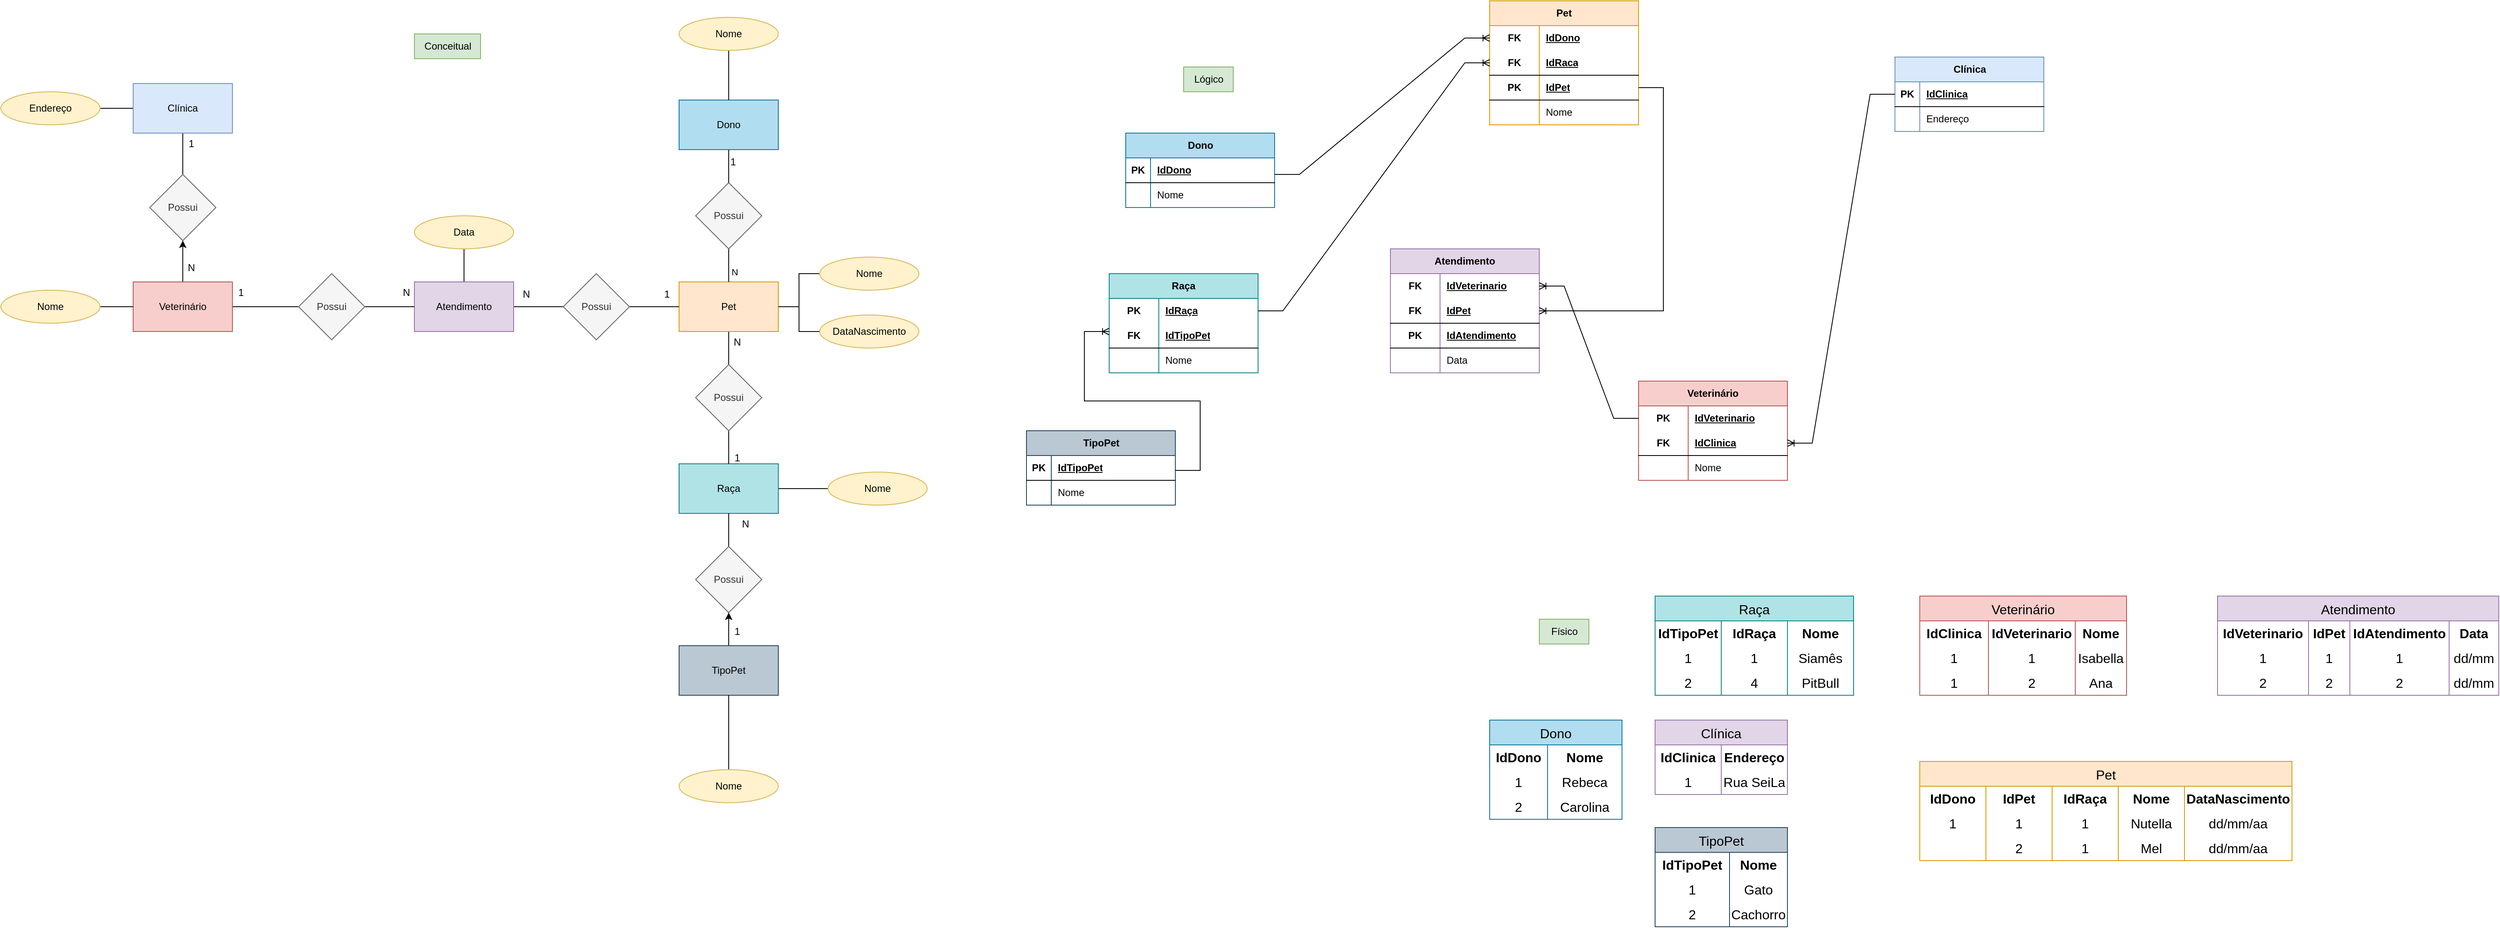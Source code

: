 <mxfile version="21.6.5" type="device" pages="2">
  <diagram name="Página-1" id="j8DgNB-0Ha-pH_vcxJ_H">
    <mxGraphModel dx="3047" dy="1195" grid="1" gridSize="10" guides="1" tooltips="1" connect="1" arrows="1" fold="1" page="1" pageScale="1" pageWidth="827" pageHeight="1169" math="0" shadow="0">
      <root>
        <mxCell id="0" />
        <mxCell id="1" parent="0" />
        <mxCell id="sJoOIRErsdjMJZ4PqJDB-1" value="Conceitual" style="text;html=1;align=center;verticalAlign=middle;resizable=0;points=[];autosize=1;strokeColor=#82b366;fillColor=#d5e8d4;" vertex="1" parent="1">
          <mxGeometry x="460" y="40" width="80" height="30" as="geometry" />
        </mxCell>
        <mxCell id="sJoOIRErsdjMJZ4PqJDB-31" value="" style="edgeStyle=orthogonalEdgeStyle;rounded=0;orthogonalLoop=1;jettySize=auto;html=1;endArrow=none;endFill=0;" edge="1" parent="1" source="sJoOIRErsdjMJZ4PqJDB-2" target="sJoOIRErsdjMJZ4PqJDB-28">
          <mxGeometry relative="1" as="geometry" />
        </mxCell>
        <mxCell id="sJoOIRErsdjMJZ4PqJDB-55" value="" style="edgeStyle=orthogonalEdgeStyle;rounded=0;orthogonalLoop=1;jettySize=auto;html=1;" edge="1" parent="1" source="sJoOIRErsdjMJZ4PqJDB-2" target="sJoOIRErsdjMJZ4PqJDB-28">
          <mxGeometry relative="1" as="geometry" />
        </mxCell>
        <mxCell id="sJoOIRErsdjMJZ4PqJDB-2" value="TipoPet" style="rounded=0;whiteSpace=wrap;html=1;fillColor=#bac8d3;strokeColor=#23445d;" vertex="1" parent="1">
          <mxGeometry x="780" y="780" width="120" height="60" as="geometry" />
        </mxCell>
        <mxCell id="sJoOIRErsdjMJZ4PqJDB-27" value="" style="edgeStyle=orthogonalEdgeStyle;rounded=0;orthogonalLoop=1;jettySize=auto;html=1;endArrow=none;endFill=0;" edge="1" parent="1" source="sJoOIRErsdjMJZ4PqJDB-3" target="sJoOIRErsdjMJZ4PqJDB-21">
          <mxGeometry relative="1" as="geometry" />
        </mxCell>
        <mxCell id="sJoOIRErsdjMJZ4PqJDB-3" value="Raça" style="rounded=0;whiteSpace=wrap;html=1;fillColor=#b0e3e6;strokeColor=#0e8088;" vertex="1" parent="1">
          <mxGeometry x="780" y="560" width="120" height="60" as="geometry" />
        </mxCell>
        <mxCell id="sJoOIRErsdjMJZ4PqJDB-25" value="" style="edgeStyle=orthogonalEdgeStyle;rounded=0;orthogonalLoop=1;jettySize=auto;html=1;endArrow=none;endFill=0;" edge="1" parent="1" source="sJoOIRErsdjMJZ4PqJDB-4" target="sJoOIRErsdjMJZ4PqJDB-20">
          <mxGeometry relative="1" as="geometry" />
        </mxCell>
        <mxCell id="sJoOIRErsdjMJZ4PqJDB-4" value="Pet" style="rounded=0;whiteSpace=wrap;html=1;fillColor=#ffe6cc;strokeColor=#d79b00;" vertex="1" parent="1">
          <mxGeometry x="780" y="340" width="120" height="60" as="geometry" />
        </mxCell>
        <mxCell id="sJoOIRErsdjMJZ4PqJDB-22" value="" style="edgeStyle=orthogonalEdgeStyle;rounded=0;orthogonalLoop=1;jettySize=auto;html=1;endArrow=none;endFill=0;" edge="1" parent="1" source="sJoOIRErsdjMJZ4PqJDB-5" target="sJoOIRErsdjMJZ4PqJDB-12">
          <mxGeometry relative="1" as="geometry" />
        </mxCell>
        <mxCell id="sJoOIRErsdjMJZ4PqJDB-23" value="" style="edgeStyle=orthogonalEdgeStyle;rounded=0;orthogonalLoop=1;jettySize=auto;html=1;endArrow=none;endFill=0;" edge="1" parent="1" source="sJoOIRErsdjMJZ4PqJDB-5" target="sJoOIRErsdjMJZ4PqJDB-19">
          <mxGeometry relative="1" as="geometry" />
        </mxCell>
        <mxCell id="sJoOIRErsdjMJZ4PqJDB-5" value="Atendimento" style="rounded=0;whiteSpace=wrap;html=1;fillColor=#e1d5e7;strokeColor=#9673a6;" vertex="1" parent="1">
          <mxGeometry x="460" y="340" width="120" height="60" as="geometry" />
        </mxCell>
        <mxCell id="sJoOIRErsdjMJZ4PqJDB-13" value="" style="edgeStyle=orthogonalEdgeStyle;rounded=0;orthogonalLoop=1;jettySize=auto;html=1;endArrow=none;endFill=0;" edge="1" parent="1" source="sJoOIRErsdjMJZ4PqJDB-6" target="sJoOIRErsdjMJZ4PqJDB-9">
          <mxGeometry relative="1" as="geometry" />
        </mxCell>
        <mxCell id="sJoOIRErsdjMJZ4PqJDB-14" value="" style="edgeStyle=orthogonalEdgeStyle;rounded=0;orthogonalLoop=1;jettySize=auto;html=1;endArrow=none;endFill=0;" edge="1" parent="1" source="sJoOIRErsdjMJZ4PqJDB-6" target="sJoOIRErsdjMJZ4PqJDB-8">
          <mxGeometry relative="1" as="geometry" />
        </mxCell>
        <mxCell id="sJoOIRErsdjMJZ4PqJDB-6" value="Clínica" style="rounded=0;whiteSpace=wrap;html=1;fillColor=#dae8fc;strokeColor=#6c8ebf;" vertex="1" parent="1">
          <mxGeometry x="120" y="100" width="120" height="60" as="geometry" />
        </mxCell>
        <mxCell id="sJoOIRErsdjMJZ4PqJDB-15" value="" style="edgeStyle=orthogonalEdgeStyle;rounded=0;orthogonalLoop=1;jettySize=auto;html=1;endArrow=none;endFill=0;" edge="1" parent="1" source="sJoOIRErsdjMJZ4PqJDB-7" target="sJoOIRErsdjMJZ4PqJDB-9">
          <mxGeometry relative="1" as="geometry" />
        </mxCell>
        <mxCell id="sJoOIRErsdjMJZ4PqJDB-17" value="" style="edgeStyle=orthogonalEdgeStyle;rounded=0;orthogonalLoop=1;jettySize=auto;html=1;endArrow=none;endFill=0;" edge="1" parent="1" source="sJoOIRErsdjMJZ4PqJDB-7" target="sJoOIRErsdjMJZ4PqJDB-11">
          <mxGeometry relative="1" as="geometry" />
        </mxCell>
        <mxCell id="sJoOIRErsdjMJZ4PqJDB-44" value="" style="edgeStyle=orthogonalEdgeStyle;rounded=0;orthogonalLoop=1;jettySize=auto;html=1;" edge="1" parent="1" source="sJoOIRErsdjMJZ4PqJDB-7" target="sJoOIRErsdjMJZ4PqJDB-9">
          <mxGeometry relative="1" as="geometry" />
        </mxCell>
        <mxCell id="sJoOIRErsdjMJZ4PqJDB-7" value="Veterinário" style="rounded=0;whiteSpace=wrap;html=1;fillColor=#f8cecc;strokeColor=#b85450;" vertex="1" parent="1">
          <mxGeometry x="120" y="340" width="120" height="60" as="geometry" />
        </mxCell>
        <mxCell id="sJoOIRErsdjMJZ4PqJDB-8" value="Endereço" style="ellipse;whiteSpace=wrap;html=1;fillColor=#fff2cc;strokeColor=#d6b656;" vertex="1" parent="1">
          <mxGeometry x="-40" y="110" width="120" height="40" as="geometry" />
        </mxCell>
        <mxCell id="sJoOIRErsdjMJZ4PqJDB-9" value="Possui" style="rhombus;whiteSpace=wrap;html=1;fillColor=#f5f5f5;fontColor=#333333;strokeColor=#666666;" vertex="1" parent="1">
          <mxGeometry x="140" y="210" width="80" height="80" as="geometry" />
        </mxCell>
        <mxCell id="sJoOIRErsdjMJZ4PqJDB-16" value="" style="edgeStyle=orthogonalEdgeStyle;rounded=0;orthogonalLoop=1;jettySize=auto;html=1;endArrow=none;endFill=0;" edge="1" parent="1" source="sJoOIRErsdjMJZ4PqJDB-10" target="sJoOIRErsdjMJZ4PqJDB-7">
          <mxGeometry relative="1" as="geometry" />
        </mxCell>
        <mxCell id="sJoOIRErsdjMJZ4PqJDB-10" value="Nome" style="ellipse;whiteSpace=wrap;html=1;fillColor=#fff2cc;strokeColor=#d6b656;" vertex="1" parent="1">
          <mxGeometry x="-40" y="350" width="120" height="40" as="geometry" />
        </mxCell>
        <mxCell id="sJoOIRErsdjMJZ4PqJDB-18" value="" style="edgeStyle=orthogonalEdgeStyle;rounded=0;orthogonalLoop=1;jettySize=auto;html=1;endArrow=none;endFill=0;" edge="1" parent="1" source="sJoOIRErsdjMJZ4PqJDB-11" target="sJoOIRErsdjMJZ4PqJDB-5">
          <mxGeometry relative="1" as="geometry" />
        </mxCell>
        <mxCell id="sJoOIRErsdjMJZ4PqJDB-11" value="Possui" style="rhombus;whiteSpace=wrap;html=1;fillColor=#f5f5f5;fontColor=#333333;strokeColor=#666666;" vertex="1" parent="1">
          <mxGeometry x="320" y="330" width="80" height="80" as="geometry" />
        </mxCell>
        <mxCell id="sJoOIRErsdjMJZ4PqJDB-12" value="Data" style="ellipse;whiteSpace=wrap;html=1;fillColor=#fff2cc;strokeColor=#d6b656;" vertex="1" parent="1">
          <mxGeometry x="460" y="260" width="120" height="40" as="geometry" />
        </mxCell>
        <mxCell id="sJoOIRErsdjMJZ4PqJDB-24" value="" style="edgeStyle=orthogonalEdgeStyle;rounded=0;orthogonalLoop=1;jettySize=auto;html=1;endArrow=none;endFill=0;" edge="1" parent="1" source="sJoOIRErsdjMJZ4PqJDB-19" target="sJoOIRErsdjMJZ4PqJDB-4">
          <mxGeometry relative="1" as="geometry" />
        </mxCell>
        <mxCell id="sJoOIRErsdjMJZ4PqJDB-19" value="Possui" style="rhombus;whiteSpace=wrap;html=1;fillColor=#f5f5f5;fontColor=#333333;strokeColor=#666666;" vertex="1" parent="1">
          <mxGeometry x="640" y="330" width="80" height="80" as="geometry" />
        </mxCell>
        <mxCell id="sJoOIRErsdjMJZ4PqJDB-26" value="" style="edgeStyle=orthogonalEdgeStyle;rounded=0;orthogonalLoop=1;jettySize=auto;html=1;endArrow=none;endFill=0;" edge="1" parent="1" source="sJoOIRErsdjMJZ4PqJDB-20" target="sJoOIRErsdjMJZ4PqJDB-3">
          <mxGeometry relative="1" as="geometry" />
        </mxCell>
        <mxCell id="sJoOIRErsdjMJZ4PqJDB-20" value="Possui" style="rhombus;whiteSpace=wrap;html=1;fillColor=#f5f5f5;fontColor=#333333;strokeColor=#666666;" vertex="1" parent="1">
          <mxGeometry x="800" y="440" width="80" height="80" as="geometry" />
        </mxCell>
        <mxCell id="sJoOIRErsdjMJZ4PqJDB-21" value="Nome" style="ellipse;whiteSpace=wrap;html=1;fillColor=#fff2cc;strokeColor=#d6b656;" vertex="1" parent="1">
          <mxGeometry x="960" y="570" width="120" height="40" as="geometry" />
        </mxCell>
        <mxCell id="sJoOIRErsdjMJZ4PqJDB-32" value="" style="edgeStyle=orthogonalEdgeStyle;rounded=0;orthogonalLoop=1;jettySize=auto;html=1;endArrow=none;endFill=0;" edge="1" parent="1" source="sJoOIRErsdjMJZ4PqJDB-28" target="sJoOIRErsdjMJZ4PqJDB-3">
          <mxGeometry relative="1" as="geometry" />
        </mxCell>
        <mxCell id="sJoOIRErsdjMJZ4PqJDB-28" value="Possui" style="rhombus;whiteSpace=wrap;html=1;fillColor=#f5f5f5;fontColor=#333333;strokeColor=#666666;" vertex="1" parent="1">
          <mxGeometry x="800" y="660" width="80" height="80" as="geometry" />
        </mxCell>
        <mxCell id="sJoOIRErsdjMJZ4PqJDB-30" value="" style="edgeStyle=orthogonalEdgeStyle;rounded=0;orthogonalLoop=1;jettySize=auto;html=1;endArrow=none;endFill=0;" edge="1" parent="1" source="sJoOIRErsdjMJZ4PqJDB-29" target="sJoOIRErsdjMJZ4PqJDB-2">
          <mxGeometry relative="1" as="geometry" />
        </mxCell>
        <mxCell id="sJoOIRErsdjMJZ4PqJDB-29" value="Nome" style="ellipse;whiteSpace=wrap;html=1;fillColor=#fff2cc;strokeColor=#d6b656;" vertex="1" parent="1">
          <mxGeometry x="780" y="930" width="120" height="40" as="geometry" />
        </mxCell>
        <mxCell id="sJoOIRErsdjMJZ4PqJDB-35" style="edgeStyle=orthogonalEdgeStyle;rounded=0;orthogonalLoop=1;jettySize=auto;html=1;entryX=1;entryY=0.5;entryDx=0;entryDy=0;endArrow=none;endFill=0;" edge="1" parent="1" source="sJoOIRErsdjMJZ4PqJDB-33" target="sJoOIRErsdjMJZ4PqJDB-4">
          <mxGeometry relative="1" as="geometry" />
        </mxCell>
        <mxCell id="sJoOIRErsdjMJZ4PqJDB-33" value="Nome" style="ellipse;whiteSpace=wrap;html=1;fillColor=#fff2cc;strokeColor=#d6b656;" vertex="1" parent="1">
          <mxGeometry x="950" y="310" width="120" height="40" as="geometry" />
        </mxCell>
        <mxCell id="sJoOIRErsdjMJZ4PqJDB-36" style="edgeStyle=orthogonalEdgeStyle;rounded=0;orthogonalLoop=1;jettySize=auto;html=1;entryX=1;entryY=0.5;entryDx=0;entryDy=0;endArrow=none;endFill=0;" edge="1" parent="1" source="sJoOIRErsdjMJZ4PqJDB-34" target="sJoOIRErsdjMJZ4PqJDB-4">
          <mxGeometry relative="1" as="geometry" />
        </mxCell>
        <mxCell id="sJoOIRErsdjMJZ4PqJDB-34" value="DataNascimento" style="ellipse;whiteSpace=wrap;html=1;fillColor=#fff2cc;strokeColor=#d6b656;" vertex="1" parent="1">
          <mxGeometry x="950" y="380" width="120" height="40" as="geometry" />
        </mxCell>
        <mxCell id="sJoOIRErsdjMJZ4PqJDB-41" value="" style="edgeStyle=orthogonalEdgeStyle;rounded=0;orthogonalLoop=1;jettySize=auto;html=1;endArrow=none;endFill=0;" edge="1" parent="1" source="sJoOIRErsdjMJZ4PqJDB-39" target="sJoOIRErsdjMJZ4PqJDB-4">
          <mxGeometry relative="1" as="geometry" />
        </mxCell>
        <mxCell id="sJoOIRErsdjMJZ4PqJDB-50" value="N" style="edgeLabel;html=1;align=center;verticalAlign=middle;resizable=0;points=[];" vertex="1" connectable="0" parent="sJoOIRErsdjMJZ4PqJDB-41">
          <mxGeometry x="0.314" y="7" relative="1" as="geometry">
            <mxPoint y="1" as="offset" />
          </mxGeometry>
        </mxCell>
        <mxCell id="sJoOIRErsdjMJZ4PqJDB-39" value="Possui" style="rhombus;whiteSpace=wrap;html=1;fillColor=#f5f5f5;fontColor=#333333;strokeColor=#666666;" vertex="1" parent="1">
          <mxGeometry x="800" y="220" width="80" height="80" as="geometry" />
        </mxCell>
        <mxCell id="sJoOIRErsdjMJZ4PqJDB-42" value="" style="edgeStyle=orthogonalEdgeStyle;rounded=0;orthogonalLoop=1;jettySize=auto;html=1;endArrow=none;endFill=0;" edge="1" parent="1" source="sJoOIRErsdjMJZ4PqJDB-40" target="sJoOIRErsdjMJZ4PqJDB-39">
          <mxGeometry relative="1" as="geometry" />
        </mxCell>
        <mxCell id="sJoOIRErsdjMJZ4PqJDB-40" value="Dono" style="rounded=0;whiteSpace=wrap;html=1;fillColor=#b1ddf0;strokeColor=#10739e;" vertex="1" parent="1">
          <mxGeometry x="780" y="120" width="120" height="60" as="geometry" />
        </mxCell>
        <mxCell id="sJoOIRErsdjMJZ4PqJDB-43" value="1" style="text;html=1;align=center;verticalAlign=middle;resizable=0;points=[];autosize=1;strokeColor=none;fillColor=none;" vertex="1" parent="1">
          <mxGeometry x="175" y="158" width="30" height="30" as="geometry" />
        </mxCell>
        <mxCell id="sJoOIRErsdjMJZ4PqJDB-45" value="N" style="text;html=1;align=center;verticalAlign=middle;resizable=0;points=[];autosize=1;strokeColor=none;fillColor=none;" vertex="1" parent="1">
          <mxGeometry x="175" y="308" width="30" height="30" as="geometry" />
        </mxCell>
        <mxCell id="sJoOIRErsdjMJZ4PqJDB-46" value="1" style="text;html=1;align=center;verticalAlign=middle;resizable=0;points=[];autosize=1;strokeColor=none;fillColor=none;" vertex="1" parent="1">
          <mxGeometry x="235" y="338" width="30" height="30" as="geometry" />
        </mxCell>
        <mxCell id="sJoOIRErsdjMJZ4PqJDB-47" value="N" style="text;html=1;align=center;verticalAlign=middle;resizable=0;points=[];autosize=1;strokeColor=none;fillColor=none;" vertex="1" parent="1">
          <mxGeometry x="435" y="338" width="30" height="30" as="geometry" />
        </mxCell>
        <mxCell id="sJoOIRErsdjMJZ4PqJDB-48" value="N" style="text;html=1;align=center;verticalAlign=middle;resizable=0;points=[];autosize=1;strokeColor=none;fillColor=none;" vertex="1" parent="1">
          <mxGeometry x="580" y="340" width="30" height="30" as="geometry" />
        </mxCell>
        <mxCell id="sJoOIRErsdjMJZ4PqJDB-49" value="1" style="text;html=1;align=center;verticalAlign=middle;resizable=0;points=[];autosize=1;strokeColor=none;fillColor=none;" vertex="1" parent="1">
          <mxGeometry x="750" y="340" width="30" height="30" as="geometry" />
        </mxCell>
        <mxCell id="sJoOIRErsdjMJZ4PqJDB-51" value="1" style="text;html=1;align=center;verticalAlign=middle;resizable=0;points=[];autosize=1;strokeColor=none;fillColor=none;" vertex="1" parent="1">
          <mxGeometry x="830" y="180" width="30" height="30" as="geometry" />
        </mxCell>
        <mxCell id="sJoOIRErsdjMJZ4PqJDB-52" value="N" style="text;html=1;align=center;verticalAlign=middle;resizable=0;points=[];autosize=1;strokeColor=none;fillColor=none;" vertex="1" parent="1">
          <mxGeometry x="835" y="398" width="30" height="30" as="geometry" />
        </mxCell>
        <mxCell id="sJoOIRErsdjMJZ4PqJDB-53" value="1" style="text;html=1;align=center;verticalAlign=middle;resizable=0;points=[];autosize=1;strokeColor=none;fillColor=none;" vertex="1" parent="1">
          <mxGeometry x="835" y="538" width="30" height="30" as="geometry" />
        </mxCell>
        <mxCell id="sJoOIRErsdjMJZ4PqJDB-54" value="N" style="text;html=1;align=center;verticalAlign=middle;resizable=0;points=[];autosize=1;strokeColor=none;fillColor=none;" vertex="1" parent="1">
          <mxGeometry x="845" y="618" width="30" height="30" as="geometry" />
        </mxCell>
        <mxCell id="sJoOIRErsdjMJZ4PqJDB-56" value="1" style="text;html=1;align=center;verticalAlign=middle;resizable=0;points=[];autosize=1;strokeColor=none;fillColor=none;" vertex="1" parent="1">
          <mxGeometry x="835" y="748" width="30" height="30" as="geometry" />
        </mxCell>
        <mxCell id="sJoOIRErsdjMJZ4PqJDB-57" value="Lógico" style="text;html=1;align=center;verticalAlign=middle;resizable=0;points=[];autosize=1;strokeColor=#82b366;fillColor=#d5e8d4;" vertex="1" parent="1">
          <mxGeometry x="1390" y="80" width="60" height="30" as="geometry" />
        </mxCell>
        <mxCell id="sJoOIRErsdjMJZ4PqJDB-58" value="Dono" style="shape=table;startSize=30;container=1;collapsible=1;childLayout=tableLayout;fixedRows=1;rowLines=0;fontStyle=1;align=center;resizeLast=1;html=1;fillColor=#b1ddf0;strokeColor=#10739e;" vertex="1" parent="1">
          <mxGeometry x="1320" y="160" width="180" height="90" as="geometry" />
        </mxCell>
        <mxCell id="sJoOIRErsdjMJZ4PqJDB-59" value="" style="shape=tableRow;horizontal=0;startSize=0;swimlaneHead=0;swimlaneBody=0;fillColor=none;collapsible=0;dropTarget=0;points=[[0,0.5],[1,0.5]];portConstraint=eastwest;top=0;left=0;right=0;bottom=1;" vertex="1" parent="sJoOIRErsdjMJZ4PqJDB-58">
          <mxGeometry y="30" width="180" height="30" as="geometry" />
        </mxCell>
        <mxCell id="sJoOIRErsdjMJZ4PqJDB-60" value="PK" style="shape=partialRectangle;connectable=0;fillColor=none;top=0;left=0;bottom=0;right=0;fontStyle=1;overflow=hidden;whiteSpace=wrap;html=1;" vertex="1" parent="sJoOIRErsdjMJZ4PqJDB-59">
          <mxGeometry width="30" height="30" as="geometry">
            <mxRectangle width="30" height="30" as="alternateBounds" />
          </mxGeometry>
        </mxCell>
        <mxCell id="sJoOIRErsdjMJZ4PqJDB-61" value="IdDono" style="shape=partialRectangle;connectable=0;fillColor=none;top=0;left=0;bottom=0;right=0;align=left;spacingLeft=6;fontStyle=5;overflow=hidden;whiteSpace=wrap;html=1;" vertex="1" parent="sJoOIRErsdjMJZ4PqJDB-59">
          <mxGeometry x="30" width="150" height="30" as="geometry">
            <mxRectangle width="150" height="30" as="alternateBounds" />
          </mxGeometry>
        </mxCell>
        <mxCell id="sJoOIRErsdjMJZ4PqJDB-62" value="" style="shape=tableRow;horizontal=0;startSize=0;swimlaneHead=0;swimlaneBody=0;fillColor=none;collapsible=0;dropTarget=0;points=[[0,0.5],[1,0.5]];portConstraint=eastwest;top=0;left=0;right=0;bottom=0;" vertex="1" parent="sJoOIRErsdjMJZ4PqJDB-58">
          <mxGeometry y="60" width="180" height="30" as="geometry" />
        </mxCell>
        <mxCell id="sJoOIRErsdjMJZ4PqJDB-63" value="" style="shape=partialRectangle;connectable=0;fillColor=none;top=0;left=0;bottom=0;right=0;editable=1;overflow=hidden;whiteSpace=wrap;html=1;" vertex="1" parent="sJoOIRErsdjMJZ4PqJDB-62">
          <mxGeometry width="30" height="30" as="geometry">
            <mxRectangle width="30" height="30" as="alternateBounds" />
          </mxGeometry>
        </mxCell>
        <mxCell id="sJoOIRErsdjMJZ4PqJDB-64" value="Nome" style="shape=partialRectangle;connectable=0;fillColor=none;top=0;left=0;bottom=0;right=0;align=left;spacingLeft=6;overflow=hidden;whiteSpace=wrap;html=1;" vertex="1" parent="sJoOIRErsdjMJZ4PqJDB-62">
          <mxGeometry x="30" width="150" height="30" as="geometry">
            <mxRectangle width="150" height="30" as="alternateBounds" />
          </mxGeometry>
        </mxCell>
        <mxCell id="sJoOIRErsdjMJZ4PqJDB-73" value="" style="edgeStyle=orthogonalEdgeStyle;rounded=0;orthogonalLoop=1;jettySize=auto;html=1;endArrow=none;endFill=0;" edge="1" parent="1" source="sJoOIRErsdjMJZ4PqJDB-71" target="sJoOIRErsdjMJZ4PqJDB-40">
          <mxGeometry relative="1" as="geometry" />
        </mxCell>
        <mxCell id="sJoOIRErsdjMJZ4PqJDB-71" value="Nome" style="ellipse;whiteSpace=wrap;html=1;fillColor=#fff2cc;strokeColor=#d6b656;" vertex="1" parent="1">
          <mxGeometry x="780" y="20" width="120" height="40" as="geometry" />
        </mxCell>
        <mxCell id="sJoOIRErsdjMJZ4PqJDB-74" value="TipoPet" style="shape=table;startSize=30;container=1;collapsible=1;childLayout=tableLayout;fixedRows=1;rowLines=0;fontStyle=1;align=center;resizeLast=1;html=1;fillColor=#bac8d3;strokeColor=#23445d;" vertex="1" parent="1">
          <mxGeometry x="1200" y="520" width="180" height="90" as="geometry" />
        </mxCell>
        <mxCell id="sJoOIRErsdjMJZ4PqJDB-75" value="" style="shape=tableRow;horizontal=0;startSize=0;swimlaneHead=0;swimlaneBody=0;fillColor=none;collapsible=0;dropTarget=0;points=[[0,0.5],[1,0.5]];portConstraint=eastwest;top=0;left=0;right=0;bottom=1;" vertex="1" parent="sJoOIRErsdjMJZ4PqJDB-74">
          <mxGeometry y="30" width="180" height="30" as="geometry" />
        </mxCell>
        <mxCell id="sJoOIRErsdjMJZ4PqJDB-76" value="PK" style="shape=partialRectangle;connectable=0;fillColor=none;top=0;left=0;bottom=0;right=0;fontStyle=1;overflow=hidden;whiteSpace=wrap;html=1;" vertex="1" parent="sJoOIRErsdjMJZ4PqJDB-75">
          <mxGeometry width="30" height="30" as="geometry">
            <mxRectangle width="30" height="30" as="alternateBounds" />
          </mxGeometry>
        </mxCell>
        <mxCell id="sJoOIRErsdjMJZ4PqJDB-77" value="IdTipoPet" style="shape=partialRectangle;connectable=0;fillColor=none;top=0;left=0;bottom=0;right=0;align=left;spacingLeft=6;fontStyle=5;overflow=hidden;whiteSpace=wrap;html=1;" vertex="1" parent="sJoOIRErsdjMJZ4PqJDB-75">
          <mxGeometry x="30" width="150" height="30" as="geometry">
            <mxRectangle width="150" height="30" as="alternateBounds" />
          </mxGeometry>
        </mxCell>
        <mxCell id="sJoOIRErsdjMJZ4PqJDB-78" value="" style="shape=tableRow;horizontal=0;startSize=0;swimlaneHead=0;swimlaneBody=0;fillColor=none;collapsible=0;dropTarget=0;points=[[0,0.5],[1,0.5]];portConstraint=eastwest;top=0;left=0;right=0;bottom=0;" vertex="1" parent="sJoOIRErsdjMJZ4PqJDB-74">
          <mxGeometry y="60" width="180" height="30" as="geometry" />
        </mxCell>
        <mxCell id="sJoOIRErsdjMJZ4PqJDB-79" value="" style="shape=partialRectangle;connectable=0;fillColor=none;top=0;left=0;bottom=0;right=0;editable=1;overflow=hidden;whiteSpace=wrap;html=1;" vertex="1" parent="sJoOIRErsdjMJZ4PqJDB-78">
          <mxGeometry width="30" height="30" as="geometry">
            <mxRectangle width="30" height="30" as="alternateBounds" />
          </mxGeometry>
        </mxCell>
        <mxCell id="sJoOIRErsdjMJZ4PqJDB-80" value="Nome" style="shape=partialRectangle;connectable=0;fillColor=none;top=0;left=0;bottom=0;right=0;align=left;spacingLeft=6;overflow=hidden;whiteSpace=wrap;html=1;" vertex="1" parent="sJoOIRErsdjMJZ4PqJDB-78">
          <mxGeometry x="30" width="150" height="30" as="geometry">
            <mxRectangle width="150" height="30" as="alternateBounds" />
          </mxGeometry>
        </mxCell>
        <mxCell id="sJoOIRErsdjMJZ4PqJDB-88" value="Raça" style="shape=table;startSize=30;container=1;collapsible=1;childLayout=tableLayout;fixedRows=1;rowLines=0;fontStyle=1;align=center;resizeLast=1;html=1;whiteSpace=wrap;fillColor=#b0e3e6;strokeColor=#0e8088;" vertex="1" parent="1">
          <mxGeometry x="1300" y="330" width="180" height="120" as="geometry" />
        </mxCell>
        <mxCell id="sJoOIRErsdjMJZ4PqJDB-89" value="" style="shape=tableRow;horizontal=0;startSize=0;swimlaneHead=0;swimlaneBody=0;fillColor=none;collapsible=0;dropTarget=0;points=[[0,0.5],[1,0.5]];portConstraint=eastwest;top=0;left=0;right=0;bottom=0;html=1;" vertex="1" parent="sJoOIRErsdjMJZ4PqJDB-88">
          <mxGeometry y="30" width="180" height="30" as="geometry" />
        </mxCell>
        <mxCell id="sJoOIRErsdjMJZ4PqJDB-90" value="PK" style="shape=partialRectangle;connectable=0;fillColor=none;top=0;left=0;bottom=0;right=0;fontStyle=1;overflow=hidden;html=1;whiteSpace=wrap;" vertex="1" parent="sJoOIRErsdjMJZ4PqJDB-89">
          <mxGeometry width="60" height="30" as="geometry">
            <mxRectangle width="60" height="30" as="alternateBounds" />
          </mxGeometry>
        </mxCell>
        <mxCell id="sJoOIRErsdjMJZ4PqJDB-91" value="IdRaça" style="shape=partialRectangle;connectable=0;fillColor=none;top=0;left=0;bottom=0;right=0;align=left;spacingLeft=6;fontStyle=5;overflow=hidden;html=1;whiteSpace=wrap;" vertex="1" parent="sJoOIRErsdjMJZ4PqJDB-89">
          <mxGeometry x="60" width="120" height="30" as="geometry">
            <mxRectangle width="120" height="30" as="alternateBounds" />
          </mxGeometry>
        </mxCell>
        <mxCell id="sJoOIRErsdjMJZ4PqJDB-92" value="" style="shape=tableRow;horizontal=0;startSize=0;swimlaneHead=0;swimlaneBody=0;fillColor=none;collapsible=0;dropTarget=0;points=[[0,0.5],[1,0.5]];portConstraint=eastwest;top=0;left=0;right=0;bottom=1;html=1;" vertex="1" parent="sJoOIRErsdjMJZ4PqJDB-88">
          <mxGeometry y="60" width="180" height="30" as="geometry" />
        </mxCell>
        <mxCell id="sJoOIRErsdjMJZ4PqJDB-93" value="FK" style="shape=partialRectangle;connectable=0;fillColor=none;top=0;left=0;bottom=0;right=0;fontStyle=1;overflow=hidden;html=1;whiteSpace=wrap;" vertex="1" parent="sJoOIRErsdjMJZ4PqJDB-92">
          <mxGeometry width="60" height="30" as="geometry">
            <mxRectangle width="60" height="30" as="alternateBounds" />
          </mxGeometry>
        </mxCell>
        <mxCell id="sJoOIRErsdjMJZ4PqJDB-94" value="IdTipoPet" style="shape=partialRectangle;connectable=0;fillColor=none;top=0;left=0;bottom=0;right=0;align=left;spacingLeft=6;fontStyle=5;overflow=hidden;html=1;whiteSpace=wrap;" vertex="1" parent="sJoOIRErsdjMJZ4PqJDB-92">
          <mxGeometry x="60" width="120" height="30" as="geometry">
            <mxRectangle width="120" height="30" as="alternateBounds" />
          </mxGeometry>
        </mxCell>
        <mxCell id="sJoOIRErsdjMJZ4PqJDB-95" value="" style="shape=tableRow;horizontal=0;startSize=0;swimlaneHead=0;swimlaneBody=0;fillColor=none;collapsible=0;dropTarget=0;points=[[0,0.5],[1,0.5]];portConstraint=eastwest;top=0;left=0;right=0;bottom=0;html=1;" vertex="1" parent="sJoOIRErsdjMJZ4PqJDB-88">
          <mxGeometry y="90" width="180" height="30" as="geometry" />
        </mxCell>
        <mxCell id="sJoOIRErsdjMJZ4PqJDB-96" value="" style="shape=partialRectangle;connectable=0;fillColor=none;top=0;left=0;bottom=0;right=0;editable=1;overflow=hidden;html=1;whiteSpace=wrap;" vertex="1" parent="sJoOIRErsdjMJZ4PqJDB-95">
          <mxGeometry width="60" height="30" as="geometry">
            <mxRectangle width="60" height="30" as="alternateBounds" />
          </mxGeometry>
        </mxCell>
        <mxCell id="sJoOIRErsdjMJZ4PqJDB-97" value="Nome" style="shape=partialRectangle;connectable=0;fillColor=none;top=0;left=0;bottom=0;right=0;align=left;spacingLeft=6;overflow=hidden;html=1;whiteSpace=wrap;" vertex="1" parent="sJoOIRErsdjMJZ4PqJDB-95">
          <mxGeometry x="60" width="120" height="30" as="geometry">
            <mxRectangle width="120" height="30" as="alternateBounds" />
          </mxGeometry>
        </mxCell>
        <mxCell id="sJoOIRErsdjMJZ4PqJDB-111" value="Pet" style="shape=table;startSize=30;container=1;collapsible=1;childLayout=tableLayout;fixedRows=1;rowLines=0;fontStyle=1;align=center;resizeLast=1;html=1;whiteSpace=wrap;fillColor=#ffe6cc;strokeColor=#d79b00;" vertex="1" parent="1">
          <mxGeometry x="1760" width="180" height="150" as="geometry" />
        </mxCell>
        <mxCell id="sJoOIRErsdjMJZ4PqJDB-112" value="" style="shape=tableRow;horizontal=0;startSize=0;swimlaneHead=0;swimlaneBody=0;fillColor=none;collapsible=0;dropTarget=0;points=[[0,0.5],[1,0.5]];portConstraint=eastwest;top=0;left=0;right=0;bottom=0;html=1;" vertex="1" parent="sJoOIRErsdjMJZ4PqJDB-111">
          <mxGeometry y="30" width="180" height="30" as="geometry" />
        </mxCell>
        <mxCell id="sJoOIRErsdjMJZ4PqJDB-113" value="FK" style="shape=partialRectangle;connectable=0;fillColor=none;top=0;left=0;bottom=0;right=0;fontStyle=1;overflow=hidden;html=1;whiteSpace=wrap;" vertex="1" parent="sJoOIRErsdjMJZ4PqJDB-112">
          <mxGeometry width="60" height="30" as="geometry">
            <mxRectangle width="60" height="30" as="alternateBounds" />
          </mxGeometry>
        </mxCell>
        <mxCell id="sJoOIRErsdjMJZ4PqJDB-114" value="IdDono" style="shape=partialRectangle;connectable=0;fillColor=none;top=0;left=0;bottom=0;right=0;align=left;spacingLeft=6;fontStyle=5;overflow=hidden;html=1;whiteSpace=wrap;" vertex="1" parent="sJoOIRErsdjMJZ4PqJDB-112">
          <mxGeometry x="60" width="120" height="30" as="geometry">
            <mxRectangle width="120" height="30" as="alternateBounds" />
          </mxGeometry>
        </mxCell>
        <mxCell id="sJoOIRErsdjMJZ4PqJDB-115" value="" style="shape=tableRow;horizontal=0;startSize=0;swimlaneHead=0;swimlaneBody=0;fillColor=none;collapsible=0;dropTarget=0;points=[[0,0.5],[1,0.5]];portConstraint=eastwest;top=0;left=0;right=0;bottom=1;html=1;" vertex="1" parent="sJoOIRErsdjMJZ4PqJDB-111">
          <mxGeometry y="60" width="180" height="30" as="geometry" />
        </mxCell>
        <mxCell id="sJoOIRErsdjMJZ4PqJDB-116" value="FK" style="shape=partialRectangle;connectable=0;fillColor=none;top=0;left=0;bottom=0;right=0;fontStyle=1;overflow=hidden;html=1;whiteSpace=wrap;" vertex="1" parent="sJoOIRErsdjMJZ4PqJDB-115">
          <mxGeometry width="60" height="30" as="geometry">
            <mxRectangle width="60" height="30" as="alternateBounds" />
          </mxGeometry>
        </mxCell>
        <mxCell id="sJoOIRErsdjMJZ4PqJDB-117" value="IdRaca" style="shape=partialRectangle;connectable=0;fillColor=none;top=0;left=0;bottom=0;right=0;align=left;spacingLeft=6;fontStyle=5;overflow=hidden;html=1;whiteSpace=wrap;" vertex="1" parent="sJoOIRErsdjMJZ4PqJDB-115">
          <mxGeometry x="60" width="120" height="30" as="geometry">
            <mxRectangle width="120" height="30" as="alternateBounds" />
          </mxGeometry>
        </mxCell>
        <mxCell id="sJoOIRErsdjMJZ4PqJDB-121" style="shape=tableRow;horizontal=0;startSize=0;swimlaneHead=0;swimlaneBody=0;fillColor=none;collapsible=0;dropTarget=0;points=[[0,0.5],[1,0.5]];portConstraint=eastwest;top=0;left=0;right=0;bottom=1;html=1;" vertex="1" parent="sJoOIRErsdjMJZ4PqJDB-111">
          <mxGeometry y="90" width="180" height="30" as="geometry" />
        </mxCell>
        <mxCell id="sJoOIRErsdjMJZ4PqJDB-122" value="PK" style="shape=partialRectangle;connectable=0;fillColor=none;top=0;left=0;bottom=0;right=0;fontStyle=1;overflow=hidden;html=1;whiteSpace=wrap;" vertex="1" parent="sJoOIRErsdjMJZ4PqJDB-121">
          <mxGeometry width="60" height="30" as="geometry">
            <mxRectangle width="60" height="30" as="alternateBounds" />
          </mxGeometry>
        </mxCell>
        <mxCell id="sJoOIRErsdjMJZ4PqJDB-123" value="IdPet" style="shape=partialRectangle;connectable=0;fillColor=none;top=0;left=0;bottom=0;right=0;align=left;spacingLeft=6;fontStyle=5;overflow=hidden;html=1;whiteSpace=wrap;" vertex="1" parent="sJoOIRErsdjMJZ4PqJDB-121">
          <mxGeometry x="60" width="120" height="30" as="geometry">
            <mxRectangle width="120" height="30" as="alternateBounds" />
          </mxGeometry>
        </mxCell>
        <mxCell id="sJoOIRErsdjMJZ4PqJDB-118" value="" style="shape=tableRow;horizontal=0;startSize=0;swimlaneHead=0;swimlaneBody=0;fillColor=none;collapsible=0;dropTarget=0;points=[[0,0.5],[1,0.5]];portConstraint=eastwest;top=0;left=0;right=0;bottom=0;html=1;" vertex="1" parent="sJoOIRErsdjMJZ4PqJDB-111">
          <mxGeometry y="120" width="180" height="30" as="geometry" />
        </mxCell>
        <mxCell id="sJoOIRErsdjMJZ4PqJDB-119" value="" style="shape=partialRectangle;connectable=0;fillColor=none;top=0;left=0;bottom=0;right=0;editable=1;overflow=hidden;html=1;whiteSpace=wrap;" vertex="1" parent="sJoOIRErsdjMJZ4PqJDB-118">
          <mxGeometry width="60" height="30" as="geometry">
            <mxRectangle width="60" height="30" as="alternateBounds" />
          </mxGeometry>
        </mxCell>
        <mxCell id="sJoOIRErsdjMJZ4PqJDB-120" value="Nome" style="shape=partialRectangle;connectable=0;fillColor=none;top=0;left=0;bottom=0;right=0;align=left;spacingLeft=6;overflow=hidden;html=1;whiteSpace=wrap;" vertex="1" parent="sJoOIRErsdjMJZ4PqJDB-118">
          <mxGeometry x="60" width="120" height="30" as="geometry">
            <mxRectangle width="120" height="30" as="alternateBounds" />
          </mxGeometry>
        </mxCell>
        <mxCell id="sJoOIRErsdjMJZ4PqJDB-124" value="Clínica" style="shape=table;startSize=30;container=1;collapsible=1;childLayout=tableLayout;fixedRows=1;rowLines=0;fontStyle=1;align=center;resizeLast=1;html=1;fillColor=#dae8fc;strokeColor=#6c8ebf;" vertex="1" parent="1">
          <mxGeometry x="2250" y="68" width="180" height="90" as="geometry" />
        </mxCell>
        <mxCell id="sJoOIRErsdjMJZ4PqJDB-125" value="" style="shape=tableRow;horizontal=0;startSize=0;swimlaneHead=0;swimlaneBody=0;fillColor=none;collapsible=0;dropTarget=0;points=[[0,0.5],[1,0.5]];portConstraint=eastwest;top=0;left=0;right=0;bottom=1;" vertex="1" parent="sJoOIRErsdjMJZ4PqJDB-124">
          <mxGeometry y="30" width="180" height="30" as="geometry" />
        </mxCell>
        <mxCell id="sJoOIRErsdjMJZ4PqJDB-126" value="PK" style="shape=partialRectangle;connectable=0;fillColor=none;top=0;left=0;bottom=0;right=0;fontStyle=1;overflow=hidden;whiteSpace=wrap;html=1;" vertex="1" parent="sJoOIRErsdjMJZ4PqJDB-125">
          <mxGeometry width="30" height="30" as="geometry">
            <mxRectangle width="30" height="30" as="alternateBounds" />
          </mxGeometry>
        </mxCell>
        <mxCell id="sJoOIRErsdjMJZ4PqJDB-127" value="IdClinica" style="shape=partialRectangle;connectable=0;fillColor=none;top=0;left=0;bottom=0;right=0;align=left;spacingLeft=6;fontStyle=5;overflow=hidden;whiteSpace=wrap;html=1;" vertex="1" parent="sJoOIRErsdjMJZ4PqJDB-125">
          <mxGeometry x="30" width="150" height="30" as="geometry">
            <mxRectangle width="150" height="30" as="alternateBounds" />
          </mxGeometry>
        </mxCell>
        <mxCell id="sJoOIRErsdjMJZ4PqJDB-128" value="" style="shape=tableRow;horizontal=0;startSize=0;swimlaneHead=0;swimlaneBody=0;fillColor=none;collapsible=0;dropTarget=0;points=[[0,0.5],[1,0.5]];portConstraint=eastwest;top=0;left=0;right=0;bottom=0;" vertex="1" parent="sJoOIRErsdjMJZ4PqJDB-124">
          <mxGeometry y="60" width="180" height="30" as="geometry" />
        </mxCell>
        <mxCell id="sJoOIRErsdjMJZ4PqJDB-129" value="" style="shape=partialRectangle;connectable=0;fillColor=none;top=0;left=0;bottom=0;right=0;editable=1;overflow=hidden;whiteSpace=wrap;html=1;" vertex="1" parent="sJoOIRErsdjMJZ4PqJDB-128">
          <mxGeometry width="30" height="30" as="geometry">
            <mxRectangle width="30" height="30" as="alternateBounds" />
          </mxGeometry>
        </mxCell>
        <mxCell id="sJoOIRErsdjMJZ4PqJDB-130" value="Endereço" style="shape=partialRectangle;connectable=0;fillColor=none;top=0;left=0;bottom=0;right=0;align=left;spacingLeft=6;overflow=hidden;whiteSpace=wrap;html=1;" vertex="1" parent="sJoOIRErsdjMJZ4PqJDB-128">
          <mxGeometry x="30" width="150" height="30" as="geometry">
            <mxRectangle width="150" height="30" as="alternateBounds" />
          </mxGeometry>
        </mxCell>
        <mxCell id="sJoOIRErsdjMJZ4PqJDB-131" value="Atendimento" style="shape=table;startSize=30;container=1;collapsible=1;childLayout=tableLayout;fixedRows=1;rowLines=0;fontStyle=1;align=center;resizeLast=1;html=1;whiteSpace=wrap;fillColor=#e1d5e7;strokeColor=#9673a6;" vertex="1" parent="1">
          <mxGeometry x="1640" y="300" width="180" height="150" as="geometry" />
        </mxCell>
        <mxCell id="sJoOIRErsdjMJZ4PqJDB-132" value="" style="shape=tableRow;horizontal=0;startSize=0;swimlaneHead=0;swimlaneBody=0;fillColor=none;collapsible=0;dropTarget=0;points=[[0,0.5],[1,0.5]];portConstraint=eastwest;top=0;left=0;right=0;bottom=0;html=1;" vertex="1" parent="sJoOIRErsdjMJZ4PqJDB-131">
          <mxGeometry y="30" width="180" height="30" as="geometry" />
        </mxCell>
        <mxCell id="sJoOIRErsdjMJZ4PqJDB-133" value="FK" style="shape=partialRectangle;connectable=0;fillColor=none;top=0;left=0;bottom=0;right=0;fontStyle=1;overflow=hidden;html=1;whiteSpace=wrap;" vertex="1" parent="sJoOIRErsdjMJZ4PqJDB-132">
          <mxGeometry width="60" height="30" as="geometry">
            <mxRectangle width="60" height="30" as="alternateBounds" />
          </mxGeometry>
        </mxCell>
        <mxCell id="sJoOIRErsdjMJZ4PqJDB-134" value="IdVeterinario" style="shape=partialRectangle;connectable=0;fillColor=none;top=0;left=0;bottom=0;right=0;align=left;spacingLeft=6;fontStyle=5;overflow=hidden;html=1;whiteSpace=wrap;" vertex="1" parent="sJoOIRErsdjMJZ4PqJDB-132">
          <mxGeometry x="60" width="120" height="30" as="geometry">
            <mxRectangle width="120" height="30" as="alternateBounds" />
          </mxGeometry>
        </mxCell>
        <mxCell id="sJoOIRErsdjMJZ4PqJDB-135" value="" style="shape=tableRow;horizontal=0;startSize=0;swimlaneHead=0;swimlaneBody=0;fillColor=none;collapsible=0;dropTarget=0;points=[[0,0.5],[1,0.5]];portConstraint=eastwest;top=0;left=0;right=0;bottom=1;html=1;" vertex="1" parent="sJoOIRErsdjMJZ4PqJDB-131">
          <mxGeometry y="60" width="180" height="30" as="geometry" />
        </mxCell>
        <mxCell id="sJoOIRErsdjMJZ4PqJDB-136" value="FK" style="shape=partialRectangle;connectable=0;fillColor=none;top=0;left=0;bottom=0;right=0;fontStyle=1;overflow=hidden;html=1;whiteSpace=wrap;" vertex="1" parent="sJoOIRErsdjMJZ4PqJDB-135">
          <mxGeometry width="60" height="30" as="geometry">
            <mxRectangle width="60" height="30" as="alternateBounds" />
          </mxGeometry>
        </mxCell>
        <mxCell id="sJoOIRErsdjMJZ4PqJDB-137" value="IdPet" style="shape=partialRectangle;connectable=0;fillColor=none;top=0;left=0;bottom=0;right=0;align=left;spacingLeft=6;fontStyle=5;overflow=hidden;html=1;whiteSpace=wrap;" vertex="1" parent="sJoOIRErsdjMJZ4PqJDB-135">
          <mxGeometry x="60" width="120" height="30" as="geometry">
            <mxRectangle width="120" height="30" as="alternateBounds" />
          </mxGeometry>
        </mxCell>
        <mxCell id="sJoOIRErsdjMJZ4PqJDB-138" style="shape=tableRow;horizontal=0;startSize=0;swimlaneHead=0;swimlaneBody=0;fillColor=none;collapsible=0;dropTarget=0;points=[[0,0.5],[1,0.5]];portConstraint=eastwest;top=0;left=0;right=0;bottom=1;html=1;" vertex="1" parent="sJoOIRErsdjMJZ4PqJDB-131">
          <mxGeometry y="90" width="180" height="30" as="geometry" />
        </mxCell>
        <mxCell id="sJoOIRErsdjMJZ4PqJDB-139" value="PK" style="shape=partialRectangle;connectable=0;fillColor=none;top=0;left=0;bottom=0;right=0;fontStyle=1;overflow=hidden;html=1;whiteSpace=wrap;" vertex="1" parent="sJoOIRErsdjMJZ4PqJDB-138">
          <mxGeometry width="60" height="30" as="geometry">
            <mxRectangle width="60" height="30" as="alternateBounds" />
          </mxGeometry>
        </mxCell>
        <mxCell id="sJoOIRErsdjMJZ4PqJDB-140" value="IdAtendimento" style="shape=partialRectangle;connectable=0;fillColor=none;top=0;left=0;bottom=0;right=0;align=left;spacingLeft=6;fontStyle=5;overflow=hidden;html=1;whiteSpace=wrap;" vertex="1" parent="sJoOIRErsdjMJZ4PqJDB-138">
          <mxGeometry x="60" width="120" height="30" as="geometry">
            <mxRectangle width="120" height="30" as="alternateBounds" />
          </mxGeometry>
        </mxCell>
        <mxCell id="sJoOIRErsdjMJZ4PqJDB-141" value="" style="shape=tableRow;horizontal=0;startSize=0;swimlaneHead=0;swimlaneBody=0;fillColor=none;collapsible=0;dropTarget=0;points=[[0,0.5],[1,0.5]];portConstraint=eastwest;top=0;left=0;right=0;bottom=0;html=1;" vertex="1" parent="sJoOIRErsdjMJZ4PqJDB-131">
          <mxGeometry y="120" width="180" height="30" as="geometry" />
        </mxCell>
        <mxCell id="sJoOIRErsdjMJZ4PqJDB-142" value="" style="shape=partialRectangle;connectable=0;fillColor=none;top=0;left=0;bottom=0;right=0;editable=1;overflow=hidden;html=1;whiteSpace=wrap;" vertex="1" parent="sJoOIRErsdjMJZ4PqJDB-141">
          <mxGeometry width="60" height="30" as="geometry">
            <mxRectangle width="60" height="30" as="alternateBounds" />
          </mxGeometry>
        </mxCell>
        <mxCell id="sJoOIRErsdjMJZ4PqJDB-143" value="Data" style="shape=partialRectangle;connectable=0;fillColor=none;top=0;left=0;bottom=0;right=0;align=left;spacingLeft=6;overflow=hidden;html=1;whiteSpace=wrap;" vertex="1" parent="sJoOIRErsdjMJZ4PqJDB-141">
          <mxGeometry x="60" width="120" height="30" as="geometry">
            <mxRectangle width="120" height="30" as="alternateBounds" />
          </mxGeometry>
        </mxCell>
        <mxCell id="sJoOIRErsdjMJZ4PqJDB-144" value="Veterinário" style="shape=table;startSize=30;container=1;collapsible=1;childLayout=tableLayout;fixedRows=1;rowLines=0;fontStyle=1;align=center;resizeLast=1;html=1;whiteSpace=wrap;fillColor=#f8cecc;strokeColor=#b85450;" vertex="1" parent="1">
          <mxGeometry x="1940" y="460" width="180" height="120" as="geometry" />
        </mxCell>
        <mxCell id="sJoOIRErsdjMJZ4PqJDB-145" value="" style="shape=tableRow;horizontal=0;startSize=0;swimlaneHead=0;swimlaneBody=0;fillColor=none;collapsible=0;dropTarget=0;points=[[0,0.5],[1,0.5]];portConstraint=eastwest;top=0;left=0;right=0;bottom=0;html=1;" vertex="1" parent="sJoOIRErsdjMJZ4PqJDB-144">
          <mxGeometry y="30" width="180" height="30" as="geometry" />
        </mxCell>
        <mxCell id="sJoOIRErsdjMJZ4PqJDB-146" value="PK" style="shape=partialRectangle;connectable=0;fillColor=none;top=0;left=0;bottom=0;right=0;fontStyle=1;overflow=hidden;html=1;whiteSpace=wrap;" vertex="1" parent="sJoOIRErsdjMJZ4PqJDB-145">
          <mxGeometry width="60" height="30" as="geometry">
            <mxRectangle width="60" height="30" as="alternateBounds" />
          </mxGeometry>
        </mxCell>
        <mxCell id="sJoOIRErsdjMJZ4PqJDB-147" value="IdVeterinario" style="shape=partialRectangle;connectable=0;fillColor=none;top=0;left=0;bottom=0;right=0;align=left;spacingLeft=6;fontStyle=5;overflow=hidden;html=1;whiteSpace=wrap;" vertex="1" parent="sJoOIRErsdjMJZ4PqJDB-145">
          <mxGeometry x="60" width="120" height="30" as="geometry">
            <mxRectangle width="120" height="30" as="alternateBounds" />
          </mxGeometry>
        </mxCell>
        <mxCell id="sJoOIRErsdjMJZ4PqJDB-148" value="" style="shape=tableRow;horizontal=0;startSize=0;swimlaneHead=0;swimlaneBody=0;fillColor=none;collapsible=0;dropTarget=0;points=[[0,0.5],[1,0.5]];portConstraint=eastwest;top=0;left=0;right=0;bottom=1;html=1;" vertex="1" parent="sJoOIRErsdjMJZ4PqJDB-144">
          <mxGeometry y="60" width="180" height="30" as="geometry" />
        </mxCell>
        <mxCell id="sJoOIRErsdjMJZ4PqJDB-149" value="FK" style="shape=partialRectangle;connectable=0;fillColor=none;top=0;left=0;bottom=0;right=0;fontStyle=1;overflow=hidden;html=1;whiteSpace=wrap;" vertex="1" parent="sJoOIRErsdjMJZ4PqJDB-148">
          <mxGeometry width="60" height="30" as="geometry">
            <mxRectangle width="60" height="30" as="alternateBounds" />
          </mxGeometry>
        </mxCell>
        <mxCell id="sJoOIRErsdjMJZ4PqJDB-150" value="IdClinica" style="shape=partialRectangle;connectable=0;fillColor=none;top=0;left=0;bottom=0;right=0;align=left;spacingLeft=6;fontStyle=5;overflow=hidden;html=1;whiteSpace=wrap;" vertex="1" parent="sJoOIRErsdjMJZ4PqJDB-148">
          <mxGeometry x="60" width="120" height="30" as="geometry">
            <mxRectangle width="120" height="30" as="alternateBounds" />
          </mxGeometry>
        </mxCell>
        <mxCell id="sJoOIRErsdjMJZ4PqJDB-151" value="" style="shape=tableRow;horizontal=0;startSize=0;swimlaneHead=0;swimlaneBody=0;fillColor=none;collapsible=0;dropTarget=0;points=[[0,0.5],[1,0.5]];portConstraint=eastwest;top=0;left=0;right=0;bottom=0;html=1;" vertex="1" parent="sJoOIRErsdjMJZ4PqJDB-144">
          <mxGeometry y="90" width="180" height="30" as="geometry" />
        </mxCell>
        <mxCell id="sJoOIRErsdjMJZ4PqJDB-152" value="" style="shape=partialRectangle;connectable=0;fillColor=none;top=0;left=0;bottom=0;right=0;editable=1;overflow=hidden;html=1;whiteSpace=wrap;" vertex="1" parent="sJoOIRErsdjMJZ4PqJDB-151">
          <mxGeometry width="60" height="30" as="geometry">
            <mxRectangle width="60" height="30" as="alternateBounds" />
          </mxGeometry>
        </mxCell>
        <mxCell id="sJoOIRErsdjMJZ4PqJDB-153" value="Nome" style="shape=partialRectangle;connectable=0;fillColor=none;top=0;left=0;bottom=0;right=0;align=left;spacingLeft=6;overflow=hidden;html=1;whiteSpace=wrap;" vertex="1" parent="sJoOIRErsdjMJZ4PqJDB-151">
          <mxGeometry x="60" width="120" height="30" as="geometry">
            <mxRectangle width="120" height="30" as="alternateBounds" />
          </mxGeometry>
        </mxCell>
        <mxCell id="sJoOIRErsdjMJZ4PqJDB-154" value="" style="edgeStyle=entityRelationEdgeStyle;fontSize=12;html=1;endArrow=ERoneToMany;rounded=0;entryX=0;entryY=0.5;entryDx=0;entryDy=0;" edge="1" parent="1" target="sJoOIRErsdjMJZ4PqJDB-112">
          <mxGeometry width="100" height="100" relative="1" as="geometry">
            <mxPoint x="1500" y="210" as="sourcePoint" />
            <mxPoint x="1600" y="110" as="targetPoint" />
          </mxGeometry>
        </mxCell>
        <mxCell id="sJoOIRErsdjMJZ4PqJDB-155" value="" style="edgeStyle=entityRelationEdgeStyle;fontSize=12;html=1;endArrow=ERoneToMany;rounded=0;" edge="1" parent="1">
          <mxGeometry width="100" height="100" relative="1" as="geometry">
            <mxPoint x="1380" y="568" as="sourcePoint" />
            <mxPoint x="1300" y="400" as="targetPoint" />
          </mxGeometry>
        </mxCell>
        <mxCell id="sJoOIRErsdjMJZ4PqJDB-156" value="" style="edgeStyle=entityRelationEdgeStyle;fontSize=12;html=1;endArrow=ERoneToMany;rounded=0;entryX=0;entryY=0.5;entryDx=0;entryDy=0;" edge="1" parent="1" source="sJoOIRErsdjMJZ4PqJDB-89" target="sJoOIRErsdjMJZ4PqJDB-115">
          <mxGeometry width="100" height="100" relative="1" as="geometry">
            <mxPoint x="1530" y="330" as="sourcePoint" />
            <mxPoint x="1654" y="140" as="targetPoint" />
          </mxGeometry>
        </mxCell>
        <mxCell id="sJoOIRErsdjMJZ4PqJDB-157" value="" style="edgeStyle=entityRelationEdgeStyle;fontSize=12;html=1;endArrow=ERoneToMany;rounded=0;entryX=1;entryY=0.5;entryDx=0;entryDy=0;" edge="1" parent="1" source="sJoOIRErsdjMJZ4PqJDB-125" target="sJoOIRErsdjMJZ4PqJDB-148">
          <mxGeometry width="100" height="100" relative="1" as="geometry">
            <mxPoint x="2240" y="130" as="sourcePoint" />
            <mxPoint x="2020" y="230" as="targetPoint" />
            <Array as="points">
              <mxPoint x="2060" y="380" />
            </Array>
          </mxGeometry>
        </mxCell>
        <mxCell id="sJoOIRErsdjMJZ4PqJDB-158" value="" style="edgeStyle=entityRelationEdgeStyle;fontSize=12;html=1;endArrow=ERoneToMany;rounded=0;" edge="1" parent="1" target="sJoOIRErsdjMJZ4PqJDB-135">
          <mxGeometry width="100" height="100" relative="1" as="geometry">
            <mxPoint x="1940" y="105" as="sourcePoint" />
            <mxPoint x="1640" y="380" as="targetPoint" />
          </mxGeometry>
        </mxCell>
        <mxCell id="sJoOIRErsdjMJZ4PqJDB-160" value="" style="edgeStyle=entityRelationEdgeStyle;fontSize=12;html=1;endArrow=ERoneToMany;rounded=0;exitX=0;exitY=0.5;exitDx=0;exitDy=0;entryX=1;entryY=0.5;entryDx=0;entryDy=0;" edge="1" parent="1" source="sJoOIRErsdjMJZ4PqJDB-145" target="sJoOIRErsdjMJZ4PqJDB-132">
          <mxGeometry width="100" height="100" relative="1" as="geometry">
            <mxPoint x="1780" y="480" as="sourcePoint" />
            <mxPoint x="1900" y="640" as="targetPoint" />
          </mxGeometry>
        </mxCell>
        <mxCell id="sJoOIRErsdjMJZ4PqJDB-161" value="Físico" style="text;html=1;align=center;verticalAlign=middle;resizable=0;points=[];autosize=1;strokeColor=#82b366;fillColor=#d5e8d4;" vertex="1" parent="1">
          <mxGeometry x="1820" y="748" width="60" height="30" as="geometry" />
        </mxCell>
        <mxCell id="sJoOIRErsdjMJZ4PqJDB-162" value="Dono" style="shape=table;startSize=30;container=1;collapsible=0;childLayout=tableLayout;fixedRows=1;rowLines=0;fontStyle=0;strokeColor=#10739e;fontSize=16;fillColor=#b1ddf0;" vertex="1" parent="1">
          <mxGeometry x="1760" y="870" width="160" height="120" as="geometry" />
        </mxCell>
        <mxCell id="sJoOIRErsdjMJZ4PqJDB-163" value="" style="shape=tableRow;horizontal=0;startSize=0;swimlaneHead=0;swimlaneBody=0;top=0;left=0;bottom=0;right=0;collapsible=0;dropTarget=0;fillColor=none;points=[[0,0.5],[1,0.5]];portConstraint=eastwest;strokeColor=inherit;fontSize=16;" vertex="1" parent="sJoOIRErsdjMJZ4PqJDB-162">
          <mxGeometry y="30" width="160" height="30" as="geometry" />
        </mxCell>
        <mxCell id="sJoOIRErsdjMJZ4PqJDB-164" value="&lt;b&gt;IdDono&lt;/b&gt;" style="shape=partialRectangle;html=1;whiteSpace=wrap;connectable=0;fillColor=none;top=0;left=0;bottom=0;right=0;overflow=hidden;pointerEvents=1;strokeColor=inherit;fontSize=16;" vertex="1" parent="sJoOIRErsdjMJZ4PqJDB-163">
          <mxGeometry width="70" height="30" as="geometry">
            <mxRectangle width="70" height="30" as="alternateBounds" />
          </mxGeometry>
        </mxCell>
        <mxCell id="sJoOIRErsdjMJZ4PqJDB-175" value="&lt;b&gt;Nome&lt;/b&gt;" style="shape=partialRectangle;html=1;whiteSpace=wrap;connectable=0;fillColor=none;top=0;left=0;bottom=0;right=0;overflow=hidden;pointerEvents=1;strokeColor=inherit;fontSize=16;" vertex="1" parent="sJoOIRErsdjMJZ4PqJDB-163">
          <mxGeometry x="70" width="90" height="30" as="geometry">
            <mxRectangle width="90" height="30" as="alternateBounds" />
          </mxGeometry>
        </mxCell>
        <mxCell id="sJoOIRErsdjMJZ4PqJDB-178" style="shape=tableRow;horizontal=0;startSize=0;swimlaneHead=0;swimlaneBody=0;top=0;left=0;bottom=0;right=0;collapsible=0;dropTarget=0;fillColor=none;points=[[0,0.5],[1,0.5]];portConstraint=eastwest;strokeColor=inherit;fontSize=16;" vertex="1" parent="sJoOIRErsdjMJZ4PqJDB-162">
          <mxGeometry y="60" width="160" height="30" as="geometry" />
        </mxCell>
        <mxCell id="sJoOIRErsdjMJZ4PqJDB-179" value="1" style="shape=partialRectangle;html=1;whiteSpace=wrap;connectable=0;fillColor=none;top=0;left=0;bottom=0;right=0;overflow=hidden;strokeColor=inherit;fontSize=16;" vertex="1" parent="sJoOIRErsdjMJZ4PqJDB-178">
          <mxGeometry width="70" height="30" as="geometry">
            <mxRectangle width="70" height="30" as="alternateBounds" />
          </mxGeometry>
        </mxCell>
        <mxCell id="sJoOIRErsdjMJZ4PqJDB-180" value="Rebeca" style="shape=partialRectangle;html=1;whiteSpace=wrap;connectable=0;fillColor=none;top=0;left=0;bottom=0;right=0;overflow=hidden;strokeColor=inherit;fontSize=16;" vertex="1" parent="sJoOIRErsdjMJZ4PqJDB-178">
          <mxGeometry x="70" width="90" height="30" as="geometry">
            <mxRectangle width="90" height="30" as="alternateBounds" />
          </mxGeometry>
        </mxCell>
        <mxCell id="sJoOIRErsdjMJZ4PqJDB-169" value="" style="shape=tableRow;horizontal=0;startSize=0;swimlaneHead=0;swimlaneBody=0;top=0;left=0;bottom=0;right=0;collapsible=0;dropTarget=0;fillColor=none;points=[[0,0.5],[1,0.5]];portConstraint=eastwest;strokeColor=inherit;fontSize=16;" vertex="1" parent="sJoOIRErsdjMJZ4PqJDB-162">
          <mxGeometry y="90" width="160" height="30" as="geometry" />
        </mxCell>
        <mxCell id="sJoOIRErsdjMJZ4PqJDB-170" value="2" style="shape=partialRectangle;html=1;whiteSpace=wrap;connectable=0;fillColor=none;top=0;left=0;bottom=0;right=0;overflow=hidden;strokeColor=inherit;fontSize=16;" vertex="1" parent="sJoOIRErsdjMJZ4PqJDB-169">
          <mxGeometry width="70" height="30" as="geometry">
            <mxRectangle width="70" height="30" as="alternateBounds" />
          </mxGeometry>
        </mxCell>
        <mxCell id="sJoOIRErsdjMJZ4PqJDB-177" value="Carolina" style="shape=partialRectangle;html=1;whiteSpace=wrap;connectable=0;fillColor=none;top=0;left=0;bottom=0;right=0;overflow=hidden;strokeColor=inherit;fontSize=16;" vertex="1" parent="sJoOIRErsdjMJZ4PqJDB-169">
          <mxGeometry x="70" width="90" height="30" as="geometry">
            <mxRectangle width="90" height="30" as="alternateBounds" />
          </mxGeometry>
        </mxCell>
        <mxCell id="sJoOIRErsdjMJZ4PqJDB-182" value="Clínica" style="shape=table;startSize=30;container=1;collapsible=0;childLayout=tableLayout;fixedRows=1;rowLines=0;fontStyle=0;strokeColor=#9673a6;fontSize=16;fillColor=#e1d5e7;" vertex="1" parent="1">
          <mxGeometry x="1960" y="870" width="160" height="90" as="geometry" />
        </mxCell>
        <mxCell id="sJoOIRErsdjMJZ4PqJDB-183" value="" style="shape=tableRow;horizontal=0;startSize=0;swimlaneHead=0;swimlaneBody=0;top=0;left=0;bottom=0;right=0;collapsible=0;dropTarget=0;fillColor=none;points=[[0,0.5],[1,0.5]];portConstraint=eastwest;strokeColor=inherit;fontSize=16;" vertex="1" parent="sJoOIRErsdjMJZ4PqJDB-182">
          <mxGeometry y="30" width="160" height="30" as="geometry" />
        </mxCell>
        <mxCell id="sJoOIRErsdjMJZ4PqJDB-184" value="&lt;b&gt;IdClinica&lt;/b&gt;" style="shape=partialRectangle;html=1;whiteSpace=wrap;connectable=0;fillColor=none;top=0;left=0;bottom=0;right=0;overflow=hidden;pointerEvents=1;strokeColor=inherit;fontSize=16;" vertex="1" parent="sJoOIRErsdjMJZ4PqJDB-183">
          <mxGeometry width="80" height="30" as="geometry">
            <mxRectangle width="80" height="30" as="alternateBounds" />
          </mxGeometry>
        </mxCell>
        <mxCell id="sJoOIRErsdjMJZ4PqJDB-185" value="&lt;b&gt;Endereço&lt;/b&gt;" style="shape=partialRectangle;html=1;whiteSpace=wrap;connectable=0;fillColor=none;top=0;left=0;bottom=0;right=0;overflow=hidden;pointerEvents=1;strokeColor=inherit;fontSize=16;" vertex="1" parent="sJoOIRErsdjMJZ4PqJDB-183">
          <mxGeometry x="80" width="80" height="30" as="geometry">
            <mxRectangle width="80" height="30" as="alternateBounds" />
          </mxGeometry>
        </mxCell>
        <mxCell id="sJoOIRErsdjMJZ4PqJDB-186" style="shape=tableRow;horizontal=0;startSize=0;swimlaneHead=0;swimlaneBody=0;top=0;left=0;bottom=0;right=0;collapsible=0;dropTarget=0;fillColor=none;points=[[0,0.5],[1,0.5]];portConstraint=eastwest;strokeColor=inherit;fontSize=16;" vertex="1" parent="sJoOIRErsdjMJZ4PqJDB-182">
          <mxGeometry y="60" width="160" height="30" as="geometry" />
        </mxCell>
        <mxCell id="sJoOIRErsdjMJZ4PqJDB-187" value="1" style="shape=partialRectangle;html=1;whiteSpace=wrap;connectable=0;fillColor=none;top=0;left=0;bottom=0;right=0;overflow=hidden;strokeColor=inherit;fontSize=16;" vertex="1" parent="sJoOIRErsdjMJZ4PqJDB-186">
          <mxGeometry width="80" height="30" as="geometry">
            <mxRectangle width="80" height="30" as="alternateBounds" />
          </mxGeometry>
        </mxCell>
        <mxCell id="sJoOIRErsdjMJZ4PqJDB-188" value="Rua SeiLa" style="shape=partialRectangle;html=1;whiteSpace=wrap;connectable=0;fillColor=none;top=0;left=0;bottom=0;right=0;overflow=hidden;strokeColor=inherit;fontSize=16;" vertex="1" parent="sJoOIRErsdjMJZ4PqJDB-186">
          <mxGeometry x="80" width="80" height="30" as="geometry">
            <mxRectangle width="80" height="30" as="alternateBounds" />
          </mxGeometry>
        </mxCell>
        <mxCell id="sJoOIRErsdjMJZ4PqJDB-192" value="TipoPet" style="shape=table;startSize=30;container=1;collapsible=0;childLayout=tableLayout;fixedRows=1;rowLines=0;fontStyle=0;strokeColor=#23445d;fontSize=16;fillColor=#bac8d3;" vertex="1" parent="1">
          <mxGeometry x="1960" y="1000" width="160" height="120" as="geometry" />
        </mxCell>
        <mxCell id="sJoOIRErsdjMJZ4PqJDB-193" value="" style="shape=tableRow;horizontal=0;startSize=0;swimlaneHead=0;swimlaneBody=0;top=0;left=0;bottom=0;right=0;collapsible=0;dropTarget=0;fillColor=none;points=[[0,0.5],[1,0.5]];portConstraint=eastwest;strokeColor=inherit;fontSize=16;" vertex="1" parent="sJoOIRErsdjMJZ4PqJDB-192">
          <mxGeometry y="30" width="160" height="30" as="geometry" />
        </mxCell>
        <mxCell id="sJoOIRErsdjMJZ4PqJDB-194" value="&lt;b&gt;IdTipoPet&lt;/b&gt;" style="shape=partialRectangle;html=1;whiteSpace=wrap;connectable=0;fillColor=none;top=0;left=0;bottom=0;right=0;overflow=hidden;pointerEvents=1;strokeColor=inherit;fontSize=16;" vertex="1" parent="sJoOIRErsdjMJZ4PqJDB-193">
          <mxGeometry width="90" height="30" as="geometry">
            <mxRectangle width="90" height="30" as="alternateBounds" />
          </mxGeometry>
        </mxCell>
        <mxCell id="sJoOIRErsdjMJZ4PqJDB-195" value="&lt;b&gt;Nome&lt;/b&gt;" style="shape=partialRectangle;html=1;whiteSpace=wrap;connectable=0;fillColor=none;top=0;left=0;bottom=0;right=0;overflow=hidden;pointerEvents=1;strokeColor=inherit;fontSize=16;" vertex="1" parent="sJoOIRErsdjMJZ4PqJDB-193">
          <mxGeometry x="90" width="70" height="30" as="geometry">
            <mxRectangle width="70" height="30" as="alternateBounds" />
          </mxGeometry>
        </mxCell>
        <mxCell id="sJoOIRErsdjMJZ4PqJDB-196" style="shape=tableRow;horizontal=0;startSize=0;swimlaneHead=0;swimlaneBody=0;top=0;left=0;bottom=0;right=0;collapsible=0;dropTarget=0;fillColor=none;points=[[0,0.5],[1,0.5]];portConstraint=eastwest;strokeColor=inherit;fontSize=16;" vertex="1" parent="sJoOIRErsdjMJZ4PqJDB-192">
          <mxGeometry y="60" width="160" height="30" as="geometry" />
        </mxCell>
        <mxCell id="sJoOIRErsdjMJZ4PqJDB-197" value="1" style="shape=partialRectangle;html=1;whiteSpace=wrap;connectable=0;fillColor=none;top=0;left=0;bottom=0;right=0;overflow=hidden;strokeColor=inherit;fontSize=16;" vertex="1" parent="sJoOIRErsdjMJZ4PqJDB-196">
          <mxGeometry width="90" height="30" as="geometry">
            <mxRectangle width="90" height="30" as="alternateBounds" />
          </mxGeometry>
        </mxCell>
        <mxCell id="sJoOIRErsdjMJZ4PqJDB-198" value="Gato" style="shape=partialRectangle;html=1;whiteSpace=wrap;connectable=0;fillColor=none;top=0;left=0;bottom=0;right=0;overflow=hidden;strokeColor=inherit;fontSize=16;" vertex="1" parent="sJoOIRErsdjMJZ4PqJDB-196">
          <mxGeometry x="90" width="70" height="30" as="geometry">
            <mxRectangle width="70" height="30" as="alternateBounds" />
          </mxGeometry>
        </mxCell>
        <mxCell id="sJoOIRErsdjMJZ4PqJDB-199" style="shape=tableRow;horizontal=0;startSize=0;swimlaneHead=0;swimlaneBody=0;top=0;left=0;bottom=0;right=0;collapsible=0;dropTarget=0;fillColor=none;points=[[0,0.5],[1,0.5]];portConstraint=eastwest;strokeColor=inherit;fontSize=16;" vertex="1" parent="sJoOIRErsdjMJZ4PqJDB-192">
          <mxGeometry y="90" width="160" height="30" as="geometry" />
        </mxCell>
        <mxCell id="sJoOIRErsdjMJZ4PqJDB-200" value="2" style="shape=partialRectangle;html=1;whiteSpace=wrap;connectable=0;fillColor=none;top=0;left=0;bottom=0;right=0;overflow=hidden;strokeColor=inherit;fontSize=16;" vertex="1" parent="sJoOIRErsdjMJZ4PqJDB-199">
          <mxGeometry width="90" height="30" as="geometry">
            <mxRectangle width="90" height="30" as="alternateBounds" />
          </mxGeometry>
        </mxCell>
        <mxCell id="sJoOIRErsdjMJZ4PqJDB-201" value="Cachorro" style="shape=partialRectangle;html=1;whiteSpace=wrap;connectable=0;fillColor=none;top=0;left=0;bottom=0;right=0;overflow=hidden;strokeColor=inherit;fontSize=16;" vertex="1" parent="sJoOIRErsdjMJZ4PqJDB-199">
          <mxGeometry x="90" width="70" height="30" as="geometry">
            <mxRectangle width="70" height="30" as="alternateBounds" />
          </mxGeometry>
        </mxCell>
        <mxCell id="sJoOIRErsdjMJZ4PqJDB-202" value="Raça" style="shape=table;startSize=30;container=1;collapsible=0;childLayout=tableLayout;fixedRows=1;rowLines=0;fontStyle=0;strokeColor=#0e8088;fontSize=16;fillColor=#b0e3e6;" vertex="1" parent="1">
          <mxGeometry x="1960" y="720" width="240" height="120" as="geometry" />
        </mxCell>
        <mxCell id="sJoOIRErsdjMJZ4PqJDB-203" value="" style="shape=tableRow;horizontal=0;startSize=0;swimlaneHead=0;swimlaneBody=0;top=0;left=0;bottom=0;right=0;collapsible=0;dropTarget=0;fillColor=none;points=[[0,0.5],[1,0.5]];portConstraint=eastwest;strokeColor=inherit;fontSize=16;" vertex="1" parent="sJoOIRErsdjMJZ4PqJDB-202">
          <mxGeometry y="30" width="240" height="30" as="geometry" />
        </mxCell>
        <mxCell id="sJoOIRErsdjMJZ4PqJDB-204" value="&lt;b&gt;IdTipoPet&lt;/b&gt;" style="shape=partialRectangle;html=1;whiteSpace=wrap;connectable=0;fillColor=none;top=0;left=0;bottom=0;right=0;overflow=hidden;pointerEvents=1;strokeColor=inherit;fontSize=16;" vertex="1" parent="sJoOIRErsdjMJZ4PqJDB-203">
          <mxGeometry width="80" height="30" as="geometry">
            <mxRectangle width="80" height="30" as="alternateBounds" />
          </mxGeometry>
        </mxCell>
        <mxCell id="sJoOIRErsdjMJZ4PqJDB-205" value="&lt;b&gt;IdRaça&lt;/b&gt;" style="shape=partialRectangle;html=1;whiteSpace=wrap;connectable=0;fillColor=none;top=0;left=0;bottom=0;right=0;overflow=hidden;pointerEvents=1;strokeColor=inherit;fontSize=16;" vertex="1" parent="sJoOIRErsdjMJZ4PqJDB-203">
          <mxGeometry x="80" width="80" height="30" as="geometry">
            <mxRectangle width="80" height="30" as="alternateBounds" />
          </mxGeometry>
        </mxCell>
        <mxCell id="sJoOIRErsdjMJZ4PqJDB-209" value="&lt;b&gt;Nome&lt;/b&gt;" style="shape=partialRectangle;html=1;whiteSpace=wrap;connectable=0;fillColor=none;top=0;left=0;bottom=0;right=0;overflow=hidden;pointerEvents=1;strokeColor=inherit;fontSize=16;" vertex="1" parent="sJoOIRErsdjMJZ4PqJDB-203">
          <mxGeometry x="160" width="80" height="30" as="geometry">
            <mxRectangle width="80" height="30" as="alternateBounds" />
          </mxGeometry>
        </mxCell>
        <mxCell id="sJoOIRErsdjMJZ4PqJDB-206" style="shape=tableRow;horizontal=0;startSize=0;swimlaneHead=0;swimlaneBody=0;top=0;left=0;bottom=0;right=0;collapsible=0;dropTarget=0;fillColor=none;points=[[0,0.5],[1,0.5]];portConstraint=eastwest;strokeColor=inherit;fontSize=16;" vertex="1" parent="sJoOIRErsdjMJZ4PqJDB-202">
          <mxGeometry y="60" width="240" height="30" as="geometry" />
        </mxCell>
        <mxCell id="sJoOIRErsdjMJZ4PqJDB-207" value="1" style="shape=partialRectangle;html=1;whiteSpace=wrap;connectable=0;fillColor=none;top=0;left=0;bottom=0;right=0;overflow=hidden;strokeColor=inherit;fontSize=16;" vertex="1" parent="sJoOIRErsdjMJZ4PqJDB-206">
          <mxGeometry width="80" height="30" as="geometry">
            <mxRectangle width="80" height="30" as="alternateBounds" />
          </mxGeometry>
        </mxCell>
        <mxCell id="sJoOIRErsdjMJZ4PqJDB-208" value="1" style="shape=partialRectangle;html=1;whiteSpace=wrap;connectable=0;fillColor=none;top=0;left=0;bottom=0;right=0;overflow=hidden;strokeColor=inherit;fontSize=16;" vertex="1" parent="sJoOIRErsdjMJZ4PqJDB-206">
          <mxGeometry x="80" width="80" height="30" as="geometry">
            <mxRectangle width="80" height="30" as="alternateBounds" />
          </mxGeometry>
        </mxCell>
        <mxCell id="sJoOIRErsdjMJZ4PqJDB-210" value="Siamês" style="shape=partialRectangle;html=1;whiteSpace=wrap;connectable=0;fillColor=none;top=0;left=0;bottom=0;right=0;overflow=hidden;strokeColor=inherit;fontSize=16;" vertex="1" parent="sJoOIRErsdjMJZ4PqJDB-206">
          <mxGeometry x="160" width="80" height="30" as="geometry">
            <mxRectangle width="80" height="30" as="alternateBounds" />
          </mxGeometry>
        </mxCell>
        <mxCell id="sJoOIRErsdjMJZ4PqJDB-211" style="shape=tableRow;horizontal=0;startSize=0;swimlaneHead=0;swimlaneBody=0;top=0;left=0;bottom=0;right=0;collapsible=0;dropTarget=0;fillColor=none;points=[[0,0.5],[1,0.5]];portConstraint=eastwest;strokeColor=inherit;fontSize=16;" vertex="1" parent="sJoOIRErsdjMJZ4PqJDB-202">
          <mxGeometry y="90" width="240" height="30" as="geometry" />
        </mxCell>
        <mxCell id="sJoOIRErsdjMJZ4PqJDB-212" value="2" style="shape=partialRectangle;html=1;whiteSpace=wrap;connectable=0;fillColor=none;top=0;left=0;bottom=0;right=0;overflow=hidden;strokeColor=inherit;fontSize=16;" vertex="1" parent="sJoOIRErsdjMJZ4PqJDB-211">
          <mxGeometry width="80" height="30" as="geometry">
            <mxRectangle width="80" height="30" as="alternateBounds" />
          </mxGeometry>
        </mxCell>
        <mxCell id="sJoOIRErsdjMJZ4PqJDB-213" value="4" style="shape=partialRectangle;html=1;whiteSpace=wrap;connectable=0;fillColor=none;top=0;left=0;bottom=0;right=0;overflow=hidden;strokeColor=inherit;fontSize=16;" vertex="1" parent="sJoOIRErsdjMJZ4PqJDB-211">
          <mxGeometry x="80" width="80" height="30" as="geometry">
            <mxRectangle width="80" height="30" as="alternateBounds" />
          </mxGeometry>
        </mxCell>
        <mxCell id="sJoOIRErsdjMJZ4PqJDB-214" value="PitBull" style="shape=partialRectangle;html=1;whiteSpace=wrap;connectable=0;fillColor=none;top=0;left=0;bottom=0;right=0;overflow=hidden;strokeColor=inherit;fontSize=16;" vertex="1" parent="sJoOIRErsdjMJZ4PqJDB-211">
          <mxGeometry x="160" width="80" height="30" as="geometry">
            <mxRectangle width="80" height="30" as="alternateBounds" />
          </mxGeometry>
        </mxCell>
        <mxCell id="sJoOIRErsdjMJZ4PqJDB-215" value="Veterinário" style="shape=table;startSize=30;container=1;collapsible=0;childLayout=tableLayout;fixedRows=1;rowLines=0;fontStyle=0;strokeColor=#b85450;fontSize=16;fillColor=#f8cecc;" vertex="1" parent="1">
          <mxGeometry x="2280" y="720" width="250" height="120" as="geometry" />
        </mxCell>
        <mxCell id="sJoOIRErsdjMJZ4PqJDB-216" value="" style="shape=tableRow;horizontal=0;startSize=0;swimlaneHead=0;swimlaneBody=0;top=0;left=0;bottom=0;right=0;collapsible=0;dropTarget=0;fillColor=none;points=[[0,0.5],[1,0.5]];portConstraint=eastwest;strokeColor=inherit;fontSize=16;" vertex="1" parent="sJoOIRErsdjMJZ4PqJDB-215">
          <mxGeometry y="30" width="250" height="30" as="geometry" />
        </mxCell>
        <mxCell id="sJoOIRErsdjMJZ4PqJDB-217" value="&lt;b&gt;IdClinica&lt;/b&gt;" style="shape=partialRectangle;html=1;whiteSpace=wrap;connectable=0;fillColor=none;top=0;left=0;bottom=0;right=0;overflow=hidden;pointerEvents=1;strokeColor=inherit;fontSize=16;" vertex="1" parent="sJoOIRErsdjMJZ4PqJDB-216">
          <mxGeometry width="83" height="30" as="geometry">
            <mxRectangle width="83" height="30" as="alternateBounds" />
          </mxGeometry>
        </mxCell>
        <mxCell id="sJoOIRErsdjMJZ4PqJDB-218" value="&lt;b&gt;IdVeterinario&lt;/b&gt;" style="shape=partialRectangle;html=1;whiteSpace=wrap;connectable=0;fillColor=none;top=0;left=0;bottom=0;right=0;overflow=hidden;pointerEvents=1;strokeColor=inherit;fontSize=16;" vertex="1" parent="sJoOIRErsdjMJZ4PqJDB-216">
          <mxGeometry x="83" width="105" height="30" as="geometry">
            <mxRectangle width="105" height="30" as="alternateBounds" />
          </mxGeometry>
        </mxCell>
        <mxCell id="sJoOIRErsdjMJZ4PqJDB-231" value="&lt;b&gt;Nome&lt;/b&gt;" style="shape=partialRectangle;html=1;whiteSpace=wrap;connectable=0;fillColor=none;top=0;left=0;bottom=0;right=0;overflow=hidden;pointerEvents=1;strokeColor=inherit;fontSize=16;" vertex="1" parent="sJoOIRErsdjMJZ4PqJDB-216">
          <mxGeometry x="188" width="62" height="30" as="geometry">
            <mxRectangle width="62" height="30" as="alternateBounds" />
          </mxGeometry>
        </mxCell>
        <mxCell id="sJoOIRErsdjMJZ4PqJDB-220" style="shape=tableRow;horizontal=0;startSize=0;swimlaneHead=0;swimlaneBody=0;top=0;left=0;bottom=0;right=0;collapsible=0;dropTarget=0;fillColor=none;points=[[0,0.5],[1,0.5]];portConstraint=eastwest;strokeColor=inherit;fontSize=16;" vertex="1" parent="sJoOIRErsdjMJZ4PqJDB-215">
          <mxGeometry y="60" width="250" height="30" as="geometry" />
        </mxCell>
        <mxCell id="sJoOIRErsdjMJZ4PqJDB-221" value="1" style="shape=partialRectangle;html=1;whiteSpace=wrap;connectable=0;fillColor=none;top=0;left=0;bottom=0;right=0;overflow=hidden;strokeColor=inherit;fontSize=16;" vertex="1" parent="sJoOIRErsdjMJZ4PqJDB-220">
          <mxGeometry width="83" height="30" as="geometry">
            <mxRectangle width="83" height="30" as="alternateBounds" />
          </mxGeometry>
        </mxCell>
        <mxCell id="sJoOIRErsdjMJZ4PqJDB-222" value="1" style="shape=partialRectangle;html=1;whiteSpace=wrap;connectable=0;fillColor=none;top=0;left=0;bottom=0;right=0;overflow=hidden;strokeColor=inherit;fontSize=16;" vertex="1" parent="sJoOIRErsdjMJZ4PqJDB-220">
          <mxGeometry x="83" width="105" height="30" as="geometry">
            <mxRectangle width="105" height="30" as="alternateBounds" />
          </mxGeometry>
        </mxCell>
        <mxCell id="sJoOIRErsdjMJZ4PqJDB-232" value="Isabella" style="shape=partialRectangle;html=1;whiteSpace=wrap;connectable=0;fillColor=none;top=0;left=0;bottom=0;right=0;overflow=hidden;strokeColor=inherit;fontSize=16;" vertex="1" parent="sJoOIRErsdjMJZ4PqJDB-220">
          <mxGeometry x="188" width="62" height="30" as="geometry">
            <mxRectangle width="62" height="30" as="alternateBounds" />
          </mxGeometry>
        </mxCell>
        <mxCell id="sJoOIRErsdjMJZ4PqJDB-224" style="shape=tableRow;horizontal=0;startSize=0;swimlaneHead=0;swimlaneBody=0;top=0;left=0;bottom=0;right=0;collapsible=0;dropTarget=0;fillColor=none;points=[[0,0.5],[1,0.5]];portConstraint=eastwest;strokeColor=inherit;fontSize=16;" vertex="1" parent="sJoOIRErsdjMJZ4PqJDB-215">
          <mxGeometry y="90" width="250" height="30" as="geometry" />
        </mxCell>
        <mxCell id="sJoOIRErsdjMJZ4PqJDB-225" value="1" style="shape=partialRectangle;html=1;whiteSpace=wrap;connectable=0;fillColor=none;top=0;left=0;bottom=0;right=0;overflow=hidden;strokeColor=inherit;fontSize=16;" vertex="1" parent="sJoOIRErsdjMJZ4PqJDB-224">
          <mxGeometry width="83" height="30" as="geometry">
            <mxRectangle width="83" height="30" as="alternateBounds" />
          </mxGeometry>
        </mxCell>
        <mxCell id="sJoOIRErsdjMJZ4PqJDB-226" value="2" style="shape=partialRectangle;html=1;whiteSpace=wrap;connectable=0;fillColor=none;top=0;left=0;bottom=0;right=0;overflow=hidden;strokeColor=inherit;fontSize=16;" vertex="1" parent="sJoOIRErsdjMJZ4PqJDB-224">
          <mxGeometry x="83" width="105" height="30" as="geometry">
            <mxRectangle width="105" height="30" as="alternateBounds" />
          </mxGeometry>
        </mxCell>
        <mxCell id="sJoOIRErsdjMJZ4PqJDB-233" value="Ana" style="shape=partialRectangle;html=1;whiteSpace=wrap;connectable=0;fillColor=none;top=0;left=0;bottom=0;right=0;overflow=hidden;strokeColor=inherit;fontSize=16;" vertex="1" parent="sJoOIRErsdjMJZ4PqJDB-224">
          <mxGeometry x="188" width="62" height="30" as="geometry">
            <mxRectangle width="62" height="30" as="alternateBounds" />
          </mxGeometry>
        </mxCell>
        <mxCell id="sJoOIRErsdjMJZ4PqJDB-234" value="Pet" style="shape=table;startSize=30;container=1;collapsible=0;childLayout=tableLayout;fixedRows=1;rowLines=0;fontStyle=0;strokeColor=#d79b00;fontSize=16;fillColor=#ffe6cc;" vertex="1" parent="1">
          <mxGeometry x="2280" y="920" width="450" height="120" as="geometry" />
        </mxCell>
        <mxCell id="sJoOIRErsdjMJZ4PqJDB-235" value="" style="shape=tableRow;horizontal=0;startSize=0;swimlaneHead=0;swimlaneBody=0;top=0;left=0;bottom=0;right=0;collapsible=0;dropTarget=0;fillColor=none;points=[[0,0.5],[1,0.5]];portConstraint=eastwest;strokeColor=inherit;fontSize=16;" vertex="1" parent="sJoOIRErsdjMJZ4PqJDB-234">
          <mxGeometry y="30" width="450" height="30" as="geometry" />
        </mxCell>
        <mxCell id="sJoOIRErsdjMJZ4PqJDB-247" value="&lt;b&gt;IdDono&lt;/b&gt;" style="shape=partialRectangle;html=1;whiteSpace=wrap;connectable=0;fillColor=none;top=0;left=0;bottom=0;right=0;overflow=hidden;pointerEvents=1;strokeColor=inherit;fontSize=16;" vertex="1" parent="sJoOIRErsdjMJZ4PqJDB-235">
          <mxGeometry width="80" height="30" as="geometry">
            <mxRectangle width="80" height="30" as="alternateBounds" />
          </mxGeometry>
        </mxCell>
        <mxCell id="sJoOIRErsdjMJZ4PqJDB-236" value="&lt;b&gt;IdPet&lt;/b&gt;" style="shape=partialRectangle;html=1;whiteSpace=wrap;connectable=0;fillColor=none;top=0;left=0;bottom=0;right=0;overflow=hidden;pointerEvents=1;strokeColor=inherit;fontSize=16;" vertex="1" parent="sJoOIRErsdjMJZ4PqJDB-235">
          <mxGeometry x="80" width="80" height="30" as="geometry">
            <mxRectangle width="80" height="30" as="alternateBounds" />
          </mxGeometry>
        </mxCell>
        <mxCell id="sJoOIRErsdjMJZ4PqJDB-237" value="&lt;b&gt;IdRaça&lt;/b&gt;" style="shape=partialRectangle;html=1;whiteSpace=wrap;connectable=0;fillColor=none;top=0;left=0;bottom=0;right=0;overflow=hidden;pointerEvents=1;strokeColor=inherit;fontSize=16;" vertex="1" parent="sJoOIRErsdjMJZ4PqJDB-235">
          <mxGeometry x="160" width="80" height="30" as="geometry">
            <mxRectangle width="80" height="30" as="alternateBounds" />
          </mxGeometry>
        </mxCell>
        <mxCell id="sJoOIRErsdjMJZ4PqJDB-238" value="&lt;b&gt;Nome&lt;/b&gt;" style="shape=partialRectangle;html=1;whiteSpace=wrap;connectable=0;fillColor=none;top=0;left=0;bottom=0;right=0;overflow=hidden;pointerEvents=1;strokeColor=inherit;fontSize=16;" vertex="1" parent="sJoOIRErsdjMJZ4PqJDB-235">
          <mxGeometry x="240" width="80" height="30" as="geometry">
            <mxRectangle width="80" height="30" as="alternateBounds" />
          </mxGeometry>
        </mxCell>
        <mxCell id="sJoOIRErsdjMJZ4PqJDB-250" value="&lt;b&gt;DataNascimento&lt;/b&gt;" style="shape=partialRectangle;html=1;whiteSpace=wrap;connectable=0;fillColor=none;top=0;left=0;bottom=0;right=0;overflow=hidden;pointerEvents=1;strokeColor=inherit;fontSize=16;" vertex="1" parent="sJoOIRErsdjMJZ4PqJDB-235">
          <mxGeometry x="320" width="130" height="30" as="geometry">
            <mxRectangle width="130" height="30" as="alternateBounds" />
          </mxGeometry>
        </mxCell>
        <mxCell id="sJoOIRErsdjMJZ4PqJDB-239" style="shape=tableRow;horizontal=0;startSize=0;swimlaneHead=0;swimlaneBody=0;top=0;left=0;bottom=0;right=0;collapsible=0;dropTarget=0;fillColor=none;points=[[0,0.5],[1,0.5]];portConstraint=eastwest;strokeColor=inherit;fontSize=16;" vertex="1" parent="sJoOIRErsdjMJZ4PqJDB-234">
          <mxGeometry y="60" width="450" height="30" as="geometry" />
        </mxCell>
        <mxCell id="sJoOIRErsdjMJZ4PqJDB-248" value="1" style="shape=partialRectangle;html=1;whiteSpace=wrap;connectable=0;fillColor=none;top=0;left=0;bottom=0;right=0;overflow=hidden;strokeColor=inherit;fontSize=16;" vertex="1" parent="sJoOIRErsdjMJZ4PqJDB-239">
          <mxGeometry width="80" height="30" as="geometry">
            <mxRectangle width="80" height="30" as="alternateBounds" />
          </mxGeometry>
        </mxCell>
        <mxCell id="sJoOIRErsdjMJZ4PqJDB-240" value="1" style="shape=partialRectangle;html=1;whiteSpace=wrap;connectable=0;fillColor=none;top=0;left=0;bottom=0;right=0;overflow=hidden;strokeColor=inherit;fontSize=16;" vertex="1" parent="sJoOIRErsdjMJZ4PqJDB-239">
          <mxGeometry x="80" width="80" height="30" as="geometry">
            <mxRectangle width="80" height="30" as="alternateBounds" />
          </mxGeometry>
        </mxCell>
        <mxCell id="sJoOIRErsdjMJZ4PqJDB-241" value="1" style="shape=partialRectangle;html=1;whiteSpace=wrap;connectable=0;fillColor=none;top=0;left=0;bottom=0;right=0;overflow=hidden;strokeColor=inherit;fontSize=16;" vertex="1" parent="sJoOIRErsdjMJZ4PqJDB-239">
          <mxGeometry x="160" width="80" height="30" as="geometry">
            <mxRectangle width="80" height="30" as="alternateBounds" />
          </mxGeometry>
        </mxCell>
        <mxCell id="sJoOIRErsdjMJZ4PqJDB-242" value="Nutella" style="shape=partialRectangle;html=1;whiteSpace=wrap;connectable=0;fillColor=none;top=0;left=0;bottom=0;right=0;overflow=hidden;strokeColor=inherit;fontSize=16;" vertex="1" parent="sJoOIRErsdjMJZ4PqJDB-239">
          <mxGeometry x="240" width="80" height="30" as="geometry">
            <mxRectangle width="80" height="30" as="alternateBounds" />
          </mxGeometry>
        </mxCell>
        <mxCell id="sJoOIRErsdjMJZ4PqJDB-251" value="dd/mm/aa" style="shape=partialRectangle;html=1;whiteSpace=wrap;connectable=0;fillColor=none;top=0;left=0;bottom=0;right=0;overflow=hidden;strokeColor=inherit;fontSize=16;" vertex="1" parent="sJoOIRErsdjMJZ4PqJDB-239">
          <mxGeometry x="320" width="130" height="30" as="geometry">
            <mxRectangle width="130" height="30" as="alternateBounds" />
          </mxGeometry>
        </mxCell>
        <mxCell id="sJoOIRErsdjMJZ4PqJDB-243" style="shape=tableRow;horizontal=0;startSize=0;swimlaneHead=0;swimlaneBody=0;top=0;left=0;bottom=0;right=0;collapsible=0;dropTarget=0;fillColor=none;points=[[0,0.5],[1,0.5]];portConstraint=eastwest;strokeColor=inherit;fontSize=16;" vertex="1" parent="sJoOIRErsdjMJZ4PqJDB-234">
          <mxGeometry y="90" width="450" height="30" as="geometry" />
        </mxCell>
        <mxCell id="sJoOIRErsdjMJZ4PqJDB-249" style="shape=partialRectangle;html=1;whiteSpace=wrap;connectable=0;fillColor=none;top=0;left=0;bottom=0;right=0;overflow=hidden;strokeColor=inherit;fontSize=16;" vertex="1" parent="sJoOIRErsdjMJZ4PqJDB-243">
          <mxGeometry width="80" height="30" as="geometry">
            <mxRectangle width="80" height="30" as="alternateBounds" />
          </mxGeometry>
        </mxCell>
        <mxCell id="sJoOIRErsdjMJZ4PqJDB-244" value="2" style="shape=partialRectangle;html=1;whiteSpace=wrap;connectable=0;fillColor=none;top=0;left=0;bottom=0;right=0;overflow=hidden;strokeColor=inherit;fontSize=16;" vertex="1" parent="sJoOIRErsdjMJZ4PqJDB-243">
          <mxGeometry x="80" width="80" height="30" as="geometry">
            <mxRectangle width="80" height="30" as="alternateBounds" />
          </mxGeometry>
        </mxCell>
        <mxCell id="sJoOIRErsdjMJZ4PqJDB-245" value="1" style="shape=partialRectangle;html=1;whiteSpace=wrap;connectable=0;fillColor=none;top=0;left=0;bottom=0;right=0;overflow=hidden;strokeColor=inherit;fontSize=16;" vertex="1" parent="sJoOIRErsdjMJZ4PqJDB-243">
          <mxGeometry x="160" width="80" height="30" as="geometry">
            <mxRectangle width="80" height="30" as="alternateBounds" />
          </mxGeometry>
        </mxCell>
        <mxCell id="sJoOIRErsdjMJZ4PqJDB-246" value="Mel" style="shape=partialRectangle;html=1;whiteSpace=wrap;connectable=0;fillColor=none;top=0;left=0;bottom=0;right=0;overflow=hidden;strokeColor=inherit;fontSize=16;" vertex="1" parent="sJoOIRErsdjMJZ4PqJDB-243">
          <mxGeometry x="240" width="80" height="30" as="geometry">
            <mxRectangle width="80" height="30" as="alternateBounds" />
          </mxGeometry>
        </mxCell>
        <mxCell id="sJoOIRErsdjMJZ4PqJDB-252" value="dd/mm/aa" style="shape=partialRectangle;html=1;whiteSpace=wrap;connectable=0;fillColor=none;top=0;left=0;bottom=0;right=0;overflow=hidden;strokeColor=inherit;fontSize=16;" vertex="1" parent="sJoOIRErsdjMJZ4PqJDB-243">
          <mxGeometry x="320" width="130" height="30" as="geometry">
            <mxRectangle width="130" height="30" as="alternateBounds" />
          </mxGeometry>
        </mxCell>
        <mxCell id="sJoOIRErsdjMJZ4PqJDB-253" value="Atendimento" style="shape=table;startSize=30;container=1;collapsible=0;childLayout=tableLayout;fixedRows=1;rowLines=0;fontStyle=0;strokeColor=#9673a6;fontSize=16;fillColor=#e1d5e7;" vertex="1" parent="1">
          <mxGeometry x="2640" y="720" width="340" height="120" as="geometry" />
        </mxCell>
        <mxCell id="sJoOIRErsdjMJZ4PqJDB-254" value="" style="shape=tableRow;horizontal=0;startSize=0;swimlaneHead=0;swimlaneBody=0;top=0;left=0;bottom=0;right=0;collapsible=0;dropTarget=0;fillColor=none;points=[[0,0.5],[1,0.5]];portConstraint=eastwest;strokeColor=inherit;fontSize=16;" vertex="1" parent="sJoOIRErsdjMJZ4PqJDB-253">
          <mxGeometry y="30" width="340" height="30" as="geometry" />
        </mxCell>
        <mxCell id="sJoOIRErsdjMJZ4PqJDB-255" value="&lt;b&gt;IdVeterinario&lt;/b&gt;" style="shape=partialRectangle;html=1;whiteSpace=wrap;connectable=0;fillColor=none;top=0;left=0;bottom=0;right=0;overflow=hidden;pointerEvents=1;strokeColor=inherit;fontSize=16;" vertex="1" parent="sJoOIRErsdjMJZ4PqJDB-254">
          <mxGeometry width="110" height="30" as="geometry">
            <mxRectangle width="110" height="30" as="alternateBounds" />
          </mxGeometry>
        </mxCell>
        <mxCell id="sJoOIRErsdjMJZ4PqJDB-256" value="&lt;b&gt;IdPet&lt;/b&gt;" style="shape=partialRectangle;html=1;whiteSpace=wrap;connectable=0;fillColor=none;top=0;left=0;bottom=0;right=0;overflow=hidden;pointerEvents=1;strokeColor=inherit;fontSize=16;" vertex="1" parent="sJoOIRErsdjMJZ4PqJDB-254">
          <mxGeometry x="110" width="50" height="30" as="geometry">
            <mxRectangle width="50" height="30" as="alternateBounds" />
          </mxGeometry>
        </mxCell>
        <mxCell id="sJoOIRErsdjMJZ4PqJDB-257" value="&lt;b&gt;IdAtendimento&lt;/b&gt;" style="shape=partialRectangle;html=1;whiteSpace=wrap;connectable=0;fillColor=none;top=0;left=0;bottom=0;right=0;overflow=hidden;pointerEvents=1;strokeColor=inherit;fontSize=16;" vertex="1" parent="sJoOIRErsdjMJZ4PqJDB-254">
          <mxGeometry x="160" width="120" height="30" as="geometry">
            <mxRectangle width="120" height="30" as="alternateBounds" />
          </mxGeometry>
        </mxCell>
        <mxCell id="sJoOIRErsdjMJZ4PqJDB-258" value="&lt;b&gt;Data&lt;/b&gt;" style="shape=partialRectangle;html=1;whiteSpace=wrap;connectable=0;fillColor=none;top=0;left=0;bottom=0;right=0;overflow=hidden;pointerEvents=1;strokeColor=inherit;fontSize=16;" vertex="1" parent="sJoOIRErsdjMJZ4PqJDB-254">
          <mxGeometry x="280" width="60" height="30" as="geometry">
            <mxRectangle width="60" height="30" as="alternateBounds" />
          </mxGeometry>
        </mxCell>
        <mxCell id="sJoOIRErsdjMJZ4PqJDB-260" style="shape=tableRow;horizontal=0;startSize=0;swimlaneHead=0;swimlaneBody=0;top=0;left=0;bottom=0;right=0;collapsible=0;dropTarget=0;fillColor=none;points=[[0,0.5],[1,0.5]];portConstraint=eastwest;strokeColor=inherit;fontSize=16;" vertex="1" parent="sJoOIRErsdjMJZ4PqJDB-253">
          <mxGeometry y="60" width="340" height="30" as="geometry" />
        </mxCell>
        <mxCell id="sJoOIRErsdjMJZ4PqJDB-261" value="1" style="shape=partialRectangle;html=1;whiteSpace=wrap;connectable=0;fillColor=none;top=0;left=0;bottom=0;right=0;overflow=hidden;strokeColor=inherit;fontSize=16;" vertex="1" parent="sJoOIRErsdjMJZ4PqJDB-260">
          <mxGeometry width="110" height="30" as="geometry">
            <mxRectangle width="110" height="30" as="alternateBounds" />
          </mxGeometry>
        </mxCell>
        <mxCell id="sJoOIRErsdjMJZ4PqJDB-262" value="1" style="shape=partialRectangle;html=1;whiteSpace=wrap;connectable=0;fillColor=none;top=0;left=0;bottom=0;right=0;overflow=hidden;strokeColor=inherit;fontSize=16;" vertex="1" parent="sJoOIRErsdjMJZ4PqJDB-260">
          <mxGeometry x="110" width="50" height="30" as="geometry">
            <mxRectangle width="50" height="30" as="alternateBounds" />
          </mxGeometry>
        </mxCell>
        <mxCell id="sJoOIRErsdjMJZ4PqJDB-263" value="1" style="shape=partialRectangle;html=1;whiteSpace=wrap;connectable=0;fillColor=none;top=0;left=0;bottom=0;right=0;overflow=hidden;strokeColor=inherit;fontSize=16;" vertex="1" parent="sJoOIRErsdjMJZ4PqJDB-260">
          <mxGeometry x="160" width="120" height="30" as="geometry">
            <mxRectangle width="120" height="30" as="alternateBounds" />
          </mxGeometry>
        </mxCell>
        <mxCell id="sJoOIRErsdjMJZ4PqJDB-264" value="dd/mm" style="shape=partialRectangle;html=1;whiteSpace=wrap;connectable=0;fillColor=none;top=0;left=0;bottom=0;right=0;overflow=hidden;strokeColor=inherit;fontSize=16;" vertex="1" parent="sJoOIRErsdjMJZ4PqJDB-260">
          <mxGeometry x="280" width="60" height="30" as="geometry">
            <mxRectangle width="60" height="30" as="alternateBounds" />
          </mxGeometry>
        </mxCell>
        <mxCell id="sJoOIRErsdjMJZ4PqJDB-266" style="shape=tableRow;horizontal=0;startSize=0;swimlaneHead=0;swimlaneBody=0;top=0;left=0;bottom=0;right=0;collapsible=0;dropTarget=0;fillColor=none;points=[[0,0.5],[1,0.5]];portConstraint=eastwest;strokeColor=inherit;fontSize=16;" vertex="1" parent="sJoOIRErsdjMJZ4PqJDB-253">
          <mxGeometry y="90" width="340" height="30" as="geometry" />
        </mxCell>
        <mxCell id="sJoOIRErsdjMJZ4PqJDB-267" value="2" style="shape=partialRectangle;html=1;whiteSpace=wrap;connectable=0;fillColor=none;top=0;left=0;bottom=0;right=0;overflow=hidden;strokeColor=inherit;fontSize=16;" vertex="1" parent="sJoOIRErsdjMJZ4PqJDB-266">
          <mxGeometry width="110" height="30" as="geometry">
            <mxRectangle width="110" height="30" as="alternateBounds" />
          </mxGeometry>
        </mxCell>
        <mxCell id="sJoOIRErsdjMJZ4PqJDB-268" value="2" style="shape=partialRectangle;html=1;whiteSpace=wrap;connectable=0;fillColor=none;top=0;left=0;bottom=0;right=0;overflow=hidden;strokeColor=inherit;fontSize=16;" vertex="1" parent="sJoOIRErsdjMJZ4PqJDB-266">
          <mxGeometry x="110" width="50" height="30" as="geometry">
            <mxRectangle width="50" height="30" as="alternateBounds" />
          </mxGeometry>
        </mxCell>
        <mxCell id="sJoOIRErsdjMJZ4PqJDB-269" value="2" style="shape=partialRectangle;html=1;whiteSpace=wrap;connectable=0;fillColor=none;top=0;left=0;bottom=0;right=0;overflow=hidden;strokeColor=inherit;fontSize=16;" vertex="1" parent="sJoOIRErsdjMJZ4PqJDB-266">
          <mxGeometry x="160" width="120" height="30" as="geometry">
            <mxRectangle width="120" height="30" as="alternateBounds" />
          </mxGeometry>
        </mxCell>
        <mxCell id="sJoOIRErsdjMJZ4PqJDB-270" value="dd/mm" style="shape=partialRectangle;html=1;whiteSpace=wrap;connectable=0;fillColor=none;top=0;left=0;bottom=0;right=0;overflow=hidden;strokeColor=inherit;fontSize=16;" vertex="1" parent="sJoOIRErsdjMJZ4PqJDB-266">
          <mxGeometry x="280" width="60" height="30" as="geometry">
            <mxRectangle width="60" height="30" as="alternateBounds" />
          </mxGeometry>
        </mxCell>
      </root>
    </mxGraphModel>
  </diagram>
  <diagram id="JQuYFBBq_qYmbdG2DJm9" name="Página-2">
    <mxGraphModel dx="1702" dy="484" grid="1" gridSize="10" guides="1" tooltips="1" connect="1" arrows="1" fold="1" page="1" pageScale="1" pageWidth="827" pageHeight="1169" math="0" shadow="0">
      <root>
        <mxCell id="0" />
        <mxCell id="1" parent="0" />
        <mxCell id="ROLv7sTjGFdZkeaZBVmz-1" value="- a clínica contém um endereço; &#xa;- os pets deverão ter nome, data de nascimento, tipo de pet; &#xa;- os pets deverão ter raça; &#xa;- os pets deverão ter donos; &#xa;- a clínica deseja cadastrar seus veterinários e todo atendimento de pet será feito por um veterinário;" style="text;whiteSpace=wrap;html=1;" vertex="1" parent="1">
          <mxGeometry x="134" y="40" width="560" height="110" as="geometry" />
        </mxCell>
        <mxCell id="ROLv7sTjGFdZkeaZBVmz-5" value="" style="edgeStyle=orthogonalEdgeStyle;rounded=0;orthogonalLoop=1;jettySize=auto;html=1;endArrow=none;endFill=0;" edge="1" parent="1" source="ROLv7sTjGFdZkeaZBVmz-2" target="ROLv7sTjGFdZkeaZBVmz-4">
          <mxGeometry relative="1" as="geometry" />
        </mxCell>
        <mxCell id="ROLv7sTjGFdZkeaZBVmz-16" value="" style="edgeStyle=orthogonalEdgeStyle;rounded=0;orthogonalLoop=1;jettySize=auto;html=1;endArrow=none;endFill=0;" edge="1" parent="1" source="ROLv7sTjGFdZkeaZBVmz-2" target="ROLv7sTjGFdZkeaZBVmz-15">
          <mxGeometry relative="1" as="geometry" />
        </mxCell>
        <mxCell id="ROLv7sTjGFdZkeaZBVmz-2" value="Cliníca" style="rounded=0;whiteSpace=wrap;html=1;" vertex="1" parent="1">
          <mxGeometry x="134" y="160" width="120" height="60" as="geometry" />
        </mxCell>
        <mxCell id="ROLv7sTjGFdZkeaZBVmz-19" value="" style="edgeStyle=orthogonalEdgeStyle;rounded=0;orthogonalLoop=1;jettySize=auto;html=1;endArrow=none;endFill=0;" edge="1" parent="1" source="ROLv7sTjGFdZkeaZBVmz-3" target="ROLv7sTjGFdZkeaZBVmz-18">
          <mxGeometry relative="1" as="geometry" />
        </mxCell>
        <mxCell id="ROLv7sTjGFdZkeaZBVmz-3" value="Veterinário" style="rounded=0;whiteSpace=wrap;html=1;" vertex="1" parent="1">
          <mxGeometry x="134" y="360" width="120" height="60" as="geometry" />
        </mxCell>
        <mxCell id="ROLv7sTjGFdZkeaZBVmz-4" value="Endereço" style="ellipse;whiteSpace=wrap;html=1;" vertex="1" parent="1">
          <mxGeometry x="-50" y="165" width="100" height="50" as="geometry" />
        </mxCell>
        <mxCell id="ROLv7sTjGFdZkeaZBVmz-23" value="" style="edgeStyle=orthogonalEdgeStyle;rounded=0;orthogonalLoop=1;jettySize=auto;html=1;endArrow=none;endFill=0;" edge="1" parent="1" source="ROLv7sTjGFdZkeaZBVmz-6" target="ROLv7sTjGFdZkeaZBVmz-21">
          <mxGeometry relative="1" as="geometry" />
        </mxCell>
        <mxCell id="ROLv7sTjGFdZkeaZBVmz-6" value="Pet" style="rounded=0;whiteSpace=wrap;html=1;" vertex="1" parent="1">
          <mxGeometry x="430" y="585" width="120" height="60" as="geometry" />
        </mxCell>
        <mxCell id="ROLv7sTjGFdZkeaZBVmz-26" value="" style="edgeStyle=orthogonalEdgeStyle;rounded=0;orthogonalLoop=1;jettySize=auto;html=1;endArrow=none;endFill=0;" edge="1" parent="1" source="ROLv7sTjGFdZkeaZBVmz-8" target="ROLv7sTjGFdZkeaZBVmz-6">
          <mxGeometry relative="1" as="geometry" />
        </mxCell>
        <mxCell id="ROLv7sTjGFdZkeaZBVmz-8" value="DataNascimento" style="ellipse;whiteSpace=wrap;html=1;" vertex="1" parent="1">
          <mxGeometry x="580" y="589.5" width="100" height="50" as="geometry" />
        </mxCell>
        <mxCell id="ROLv7sTjGFdZkeaZBVmz-25" style="edgeStyle=orthogonalEdgeStyle;rounded=0;orthogonalLoop=1;jettySize=auto;html=1;entryX=0.5;entryY=0;entryDx=0;entryDy=0;endArrow=none;endFill=0;" edge="1" parent="1" source="ROLv7sTjGFdZkeaZBVmz-9" target="ROLv7sTjGFdZkeaZBVmz-6">
          <mxGeometry relative="1" as="geometry" />
        </mxCell>
        <mxCell id="ROLv7sTjGFdZkeaZBVmz-9" value="Nome" style="ellipse;whiteSpace=wrap;html=1;" vertex="1" parent="1">
          <mxGeometry x="580" y="529.5" width="100" height="50" as="geometry" />
        </mxCell>
        <mxCell id="ROLv7sTjGFdZkeaZBVmz-10" style="edgeStyle=orthogonalEdgeStyle;rounded=0;orthogonalLoop=1;jettySize=auto;html=1;exitX=0.5;exitY=1;exitDx=0;exitDy=0;" edge="1" parent="1" source="ROLv7sTjGFdZkeaZBVmz-8" target="ROLv7sTjGFdZkeaZBVmz-8">
          <mxGeometry relative="1" as="geometry" />
        </mxCell>
        <mxCell id="ROLv7sTjGFdZkeaZBVmz-11" value="TipoPet" style="rounded=0;whiteSpace=wrap;html=1;" vertex="1" parent="1">
          <mxGeometry x="400" y="360" width="120" height="60" as="geometry" />
        </mxCell>
        <mxCell id="ROLv7sTjGFdZkeaZBVmz-30" value="" style="edgeStyle=orthogonalEdgeStyle;rounded=0;orthogonalLoop=1;jettySize=auto;html=1;endArrow=none;endFill=0;" edge="1" parent="1" source="ROLv7sTjGFdZkeaZBVmz-12" target="ROLv7sTjGFdZkeaZBVmz-28">
          <mxGeometry relative="1" as="geometry" />
        </mxCell>
        <mxCell id="ROLv7sTjGFdZkeaZBVmz-12" value="Raça" style="rounded=0;whiteSpace=wrap;html=1;" vertex="1" parent="1">
          <mxGeometry x="400" y="880" width="120" height="60" as="geometry" />
        </mxCell>
        <mxCell id="ROLv7sTjGFdZkeaZBVmz-27" style="edgeStyle=orthogonalEdgeStyle;rounded=0;orthogonalLoop=1;jettySize=auto;html=1;entryX=0.5;entryY=1;entryDx=0;entryDy=0;endArrow=none;endFill=0;" edge="1" parent="1" source="ROLv7sTjGFdZkeaZBVmz-13" target="ROLv7sTjGFdZkeaZBVmz-6">
          <mxGeometry relative="1" as="geometry" />
        </mxCell>
        <mxCell id="ROLv7sTjGFdZkeaZBVmz-13" value="Dono" style="ellipse;whiteSpace=wrap;html=1;" vertex="1" parent="1">
          <mxGeometry x="580" y="649.5" width="100" height="50" as="geometry" />
        </mxCell>
        <mxCell id="ROLv7sTjGFdZkeaZBVmz-20" value="" style="edgeStyle=orthogonalEdgeStyle;rounded=0;orthogonalLoop=1;jettySize=auto;html=1;endArrow=none;endFill=0;" edge="1" parent="1" source="ROLv7sTjGFdZkeaZBVmz-14" target="ROLv7sTjGFdZkeaZBVmz-18">
          <mxGeometry relative="1" as="geometry" />
        </mxCell>
        <mxCell id="ROLv7sTjGFdZkeaZBVmz-22" value="" style="edgeStyle=orthogonalEdgeStyle;rounded=0;orthogonalLoop=1;jettySize=auto;html=1;endArrow=none;endFill=0;" edge="1" parent="1" source="ROLv7sTjGFdZkeaZBVmz-14" target="ROLv7sTjGFdZkeaZBVmz-21">
          <mxGeometry relative="1" as="geometry" />
        </mxCell>
        <mxCell id="ROLv7sTjGFdZkeaZBVmz-14" value="Atendimento" style="rounded=0;whiteSpace=wrap;html=1;" vertex="1" parent="1">
          <mxGeometry x="134" y="584.5" width="120" height="60" as="geometry" />
        </mxCell>
        <mxCell id="ROLv7sTjGFdZkeaZBVmz-17" value="" style="edgeStyle=orthogonalEdgeStyle;rounded=0;orthogonalLoop=1;jettySize=auto;html=1;endArrow=none;endFill=0;" edge="1" parent="1" source="ROLv7sTjGFdZkeaZBVmz-15" target="ROLv7sTjGFdZkeaZBVmz-3">
          <mxGeometry relative="1" as="geometry" />
        </mxCell>
        <mxCell id="ROLv7sTjGFdZkeaZBVmz-15" value="Possui" style="rhombus;whiteSpace=wrap;html=1;" vertex="1" parent="1">
          <mxGeometry x="154" y="250" width="80" height="80" as="geometry" />
        </mxCell>
        <mxCell id="ROLv7sTjGFdZkeaZBVmz-18" value="Através" style="rhombus;whiteSpace=wrap;html=1;" vertex="1" parent="1">
          <mxGeometry x="154" y="460" width="80" height="80" as="geometry" />
        </mxCell>
        <mxCell id="ROLv7sTjGFdZkeaZBVmz-21" value="Possui" style="rhombus;whiteSpace=wrap;html=1;" vertex="1" parent="1">
          <mxGeometry x="300" y="575" width="80" height="80" as="geometry" />
        </mxCell>
        <mxCell id="ROLv7sTjGFdZkeaZBVmz-29" value="" style="edgeStyle=orthogonalEdgeStyle;rounded=0;orthogonalLoop=1;jettySize=auto;html=1;endArrow=none;endFill=0;" edge="1" parent="1" source="ROLv7sTjGFdZkeaZBVmz-28" target="ROLv7sTjGFdZkeaZBVmz-6">
          <mxGeometry relative="1" as="geometry">
            <Array as="points">
              <mxPoint x="460" y="660" />
              <mxPoint x="460" y="660" />
            </Array>
          </mxGeometry>
        </mxCell>
        <mxCell id="ROLv7sTjGFdZkeaZBVmz-28" value="Possui" style="rhombus;whiteSpace=wrap;html=1;" vertex="1" parent="1">
          <mxGeometry x="420" y="710" width="80" height="80" as="geometry" />
        </mxCell>
        <mxCell id="ROLv7sTjGFdZkeaZBVmz-32" value="" style="edgeStyle=orthogonalEdgeStyle;rounded=0;orthogonalLoop=1;jettySize=auto;html=1;endArrow=none;endFill=0;" edge="1" parent="1" source="ROLv7sTjGFdZkeaZBVmz-31" target="ROLv7sTjGFdZkeaZBVmz-11">
          <mxGeometry relative="1" as="geometry" />
        </mxCell>
        <mxCell id="ROLv7sTjGFdZkeaZBVmz-34" style="edgeStyle=orthogonalEdgeStyle;rounded=0;orthogonalLoop=1;jettySize=auto;html=1;entryX=0.25;entryY=0;entryDx=0;entryDy=0;endArrow=none;endFill=0;" edge="1" parent="1" source="ROLv7sTjGFdZkeaZBVmz-31" target="ROLv7sTjGFdZkeaZBVmz-6">
          <mxGeometry relative="1" as="geometry" />
        </mxCell>
        <mxCell id="ROLv7sTjGFdZkeaZBVmz-31" value="Possui" style="rhombus;whiteSpace=wrap;html=1;" vertex="1" parent="1">
          <mxGeometry x="420" y="470" width="80" height="80" as="geometry" />
        </mxCell>
        <mxCell id="ROLv7sTjGFdZkeaZBVmz-35" value="1" style="text;html=1;align=center;verticalAlign=middle;resizable=0;points=[];autosize=1;strokeColor=none;fillColor=none;" vertex="1" parent="1">
          <mxGeometry x="205" y="218" width="30" height="30" as="geometry" />
        </mxCell>
        <mxCell id="ROLv7sTjGFdZkeaZBVmz-36" value="N" style="text;html=1;align=center;verticalAlign=middle;resizable=0;points=[];autosize=1;strokeColor=none;fillColor=none;" vertex="1" parent="1">
          <mxGeometry x="205" y="330" width="30" height="30" as="geometry" />
        </mxCell>
        <mxCell id="ROLv7sTjGFdZkeaZBVmz-37" value="1" style="text;html=1;align=center;verticalAlign=middle;resizable=0;points=[];autosize=1;strokeColor=none;fillColor=none;" vertex="1" parent="1">
          <mxGeometry x="195" y="418" width="30" height="30" as="geometry" />
        </mxCell>
        <mxCell id="ROLv7sTjGFdZkeaZBVmz-38" value="N" style="text;html=1;align=center;verticalAlign=middle;resizable=0;points=[];autosize=1;strokeColor=none;fillColor=none;" vertex="1" parent="1">
          <mxGeometry x="195" y="550" width="30" height="30" as="geometry" />
        </mxCell>
        <mxCell id="ROLv7sTjGFdZkeaZBVmz-40" value="1" style="text;html=1;align=center;verticalAlign=middle;resizable=0;points=[];autosize=1;strokeColor=none;fillColor=none;" vertex="1" parent="1">
          <mxGeometry x="405" y="588" width="30" height="30" as="geometry" />
        </mxCell>
        <mxCell id="ROLv7sTjGFdZkeaZBVmz-41" value="N" style="text;html=1;align=center;verticalAlign=middle;resizable=0;points=[];autosize=1;strokeColor=none;fillColor=none;" vertex="1" parent="1">
          <mxGeometry x="250" y="585" width="30" height="30" as="geometry" />
        </mxCell>
        <mxCell id="ROLv7sTjGFdZkeaZBVmz-43" value="1" style="text;html=1;align=center;verticalAlign=middle;resizable=0;points=[];autosize=1;strokeColor=none;fillColor=none;" vertex="1" parent="1">
          <mxGeometry x="460" y="850" width="30" height="30" as="geometry" />
        </mxCell>
        <mxCell id="ROLv7sTjGFdZkeaZBVmz-44" value="N" style="text;html=1;align=center;verticalAlign=middle;resizable=0;points=[];autosize=1;strokeColor=none;fillColor=none;" vertex="1" parent="1">
          <mxGeometry x="455" y="645" width="30" height="30" as="geometry" />
        </mxCell>
        <mxCell id="ROLv7sTjGFdZkeaZBVmz-45" value="N" style="text;html=1;align=center;verticalAlign=middle;resizable=0;points=[];autosize=1;strokeColor=none;fillColor=none;" vertex="1" parent="1">
          <mxGeometry x="455" y="558" width="30" height="30" as="geometry" />
        </mxCell>
        <mxCell id="ROLv7sTjGFdZkeaZBVmz-46" value="1" style="text;html=1;align=center;verticalAlign=middle;resizable=0;points=[];autosize=1;strokeColor=none;fillColor=none;" vertex="1" parent="1">
          <mxGeometry x="455" y="418" width="30" height="30" as="geometry" />
        </mxCell>
      </root>
    </mxGraphModel>
  </diagram>
</mxfile>

